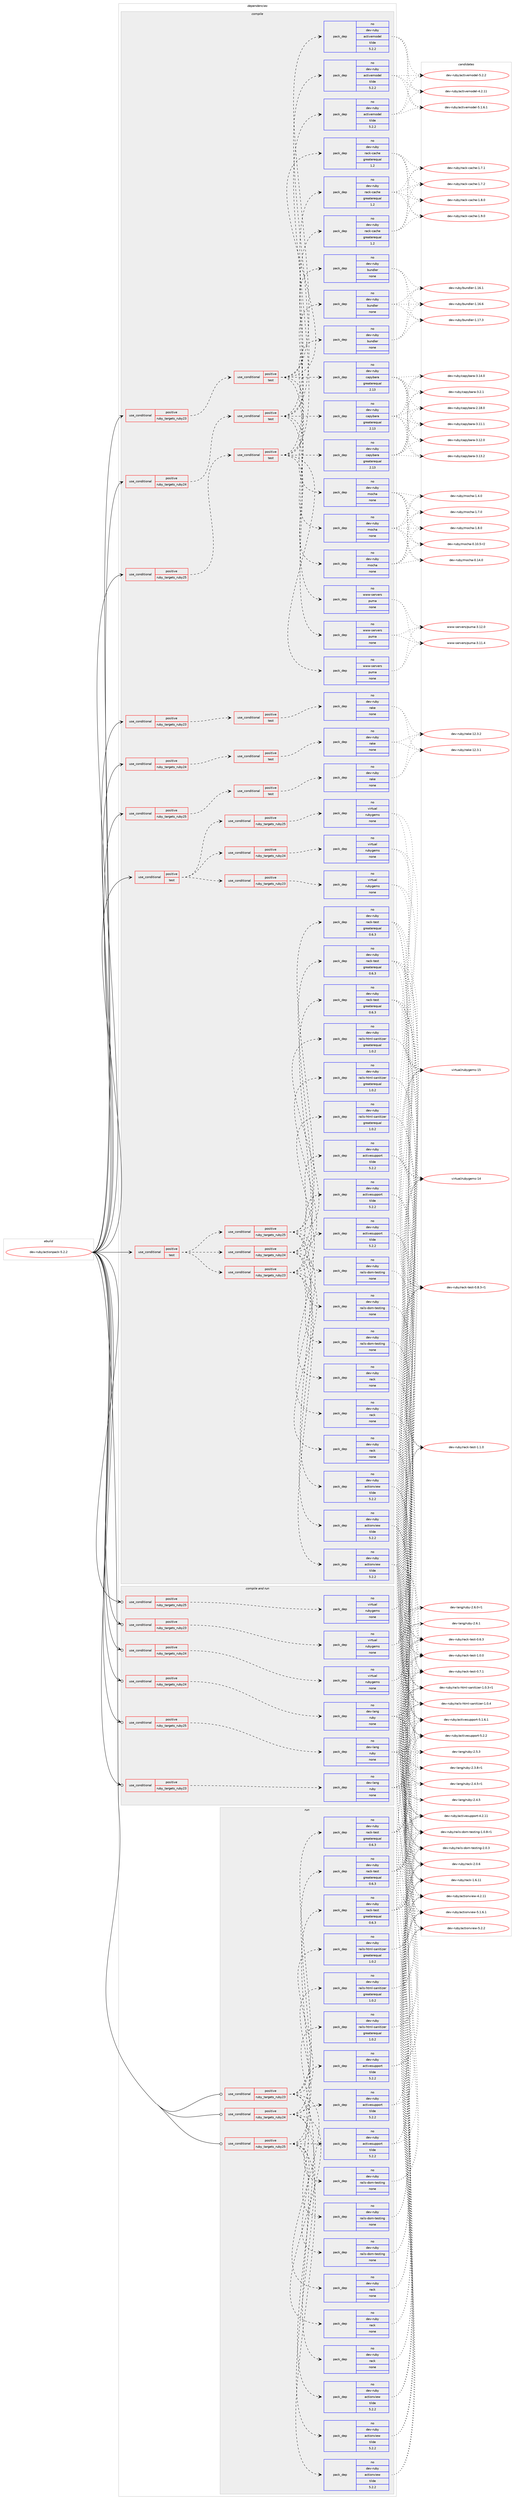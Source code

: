 digraph prolog {

# *************
# Graph options
# *************

newrank=true;
concentrate=true;
compound=true;
graph [rankdir=LR,fontname=Helvetica,fontsize=10,ranksep=1.5];#, ranksep=2.5, nodesep=0.2];
edge  [arrowhead=vee];
node  [fontname=Helvetica,fontsize=10];

# **********
# The ebuild
# **********

subgraph cluster_leftcol {
color=gray;
rank=same;
label=<<i>ebuild</i>>;
id [label="dev-ruby/actionpack-5.2.2", color=red, width=4, href="../dev-ruby/actionpack-5.2.2.svg"];
}

# ****************
# The dependencies
# ****************

subgraph cluster_midcol {
color=gray;
label=<<i>dependencies</i>>;
subgraph cluster_compile {
fillcolor="#eeeeee";
style=filled;
label=<<i>compile</i>>;
subgraph cond392166 {
dependency1478262 [label=<<TABLE BORDER="0" CELLBORDER="1" CELLSPACING="0" CELLPADDING="4"><TR><TD ROWSPAN="3" CELLPADDING="10">use_conditional</TD></TR><TR><TD>positive</TD></TR><TR><TD>ruby_targets_ruby23</TD></TR></TABLE>>, shape=none, color=red];
subgraph cond392167 {
dependency1478263 [label=<<TABLE BORDER="0" CELLBORDER="1" CELLSPACING="0" CELLPADDING="4"><TR><TD ROWSPAN="3" CELLPADDING="10">use_conditional</TD></TR><TR><TD>positive</TD></TR><TR><TD>test</TD></TR></TABLE>>, shape=none, color=red];
subgraph pack1062706 {
dependency1478264 [label=<<TABLE BORDER="0" CELLBORDER="1" CELLSPACING="0" CELLPADDING="4" WIDTH="220"><TR><TD ROWSPAN="6" CELLPADDING="30">pack_dep</TD></TR><TR><TD WIDTH="110">no</TD></TR><TR><TD>dev-ruby</TD></TR><TR><TD>mocha</TD></TR><TR><TD>none</TD></TR><TR><TD></TD></TR></TABLE>>, shape=none, color=blue];
}
dependency1478263:e -> dependency1478264:w [weight=20,style="dashed",arrowhead="vee"];
subgraph pack1062707 {
dependency1478265 [label=<<TABLE BORDER="0" CELLBORDER="1" CELLSPACING="0" CELLPADDING="4" WIDTH="220"><TR><TD ROWSPAN="6" CELLPADDING="30">pack_dep</TD></TR><TR><TD WIDTH="110">no</TD></TR><TR><TD>dev-ruby</TD></TR><TR><TD>bundler</TD></TR><TR><TD>none</TD></TR><TR><TD></TD></TR></TABLE>>, shape=none, color=blue];
}
dependency1478263:e -> dependency1478265:w [weight=20,style="dashed",arrowhead="vee"];
subgraph pack1062708 {
dependency1478266 [label=<<TABLE BORDER="0" CELLBORDER="1" CELLSPACING="0" CELLPADDING="4" WIDTH="220"><TR><TD ROWSPAN="6" CELLPADDING="30">pack_dep</TD></TR><TR><TD WIDTH="110">no</TD></TR><TR><TD>dev-ruby</TD></TR><TR><TD>capybara</TD></TR><TR><TD>greaterequal</TD></TR><TR><TD>2.13</TD></TR></TABLE>>, shape=none, color=blue];
}
dependency1478263:e -> dependency1478266:w [weight=20,style="dashed",arrowhead="vee"];
subgraph pack1062709 {
dependency1478267 [label=<<TABLE BORDER="0" CELLBORDER="1" CELLSPACING="0" CELLPADDING="4" WIDTH="220"><TR><TD ROWSPAN="6" CELLPADDING="30">pack_dep</TD></TR><TR><TD WIDTH="110">no</TD></TR><TR><TD>dev-ruby</TD></TR><TR><TD>activemodel</TD></TR><TR><TD>tilde</TD></TR><TR><TD>5.2.2</TD></TR></TABLE>>, shape=none, color=blue];
}
dependency1478263:e -> dependency1478267:w [weight=20,style="dashed",arrowhead="vee"];
subgraph pack1062710 {
dependency1478268 [label=<<TABLE BORDER="0" CELLBORDER="1" CELLSPACING="0" CELLPADDING="4" WIDTH="220"><TR><TD ROWSPAN="6" CELLPADDING="30">pack_dep</TD></TR><TR><TD WIDTH="110">no</TD></TR><TR><TD>dev-ruby</TD></TR><TR><TD>rack-cache</TD></TR><TR><TD>greaterequal</TD></TR><TR><TD>1.2</TD></TR></TABLE>>, shape=none, color=blue];
}
dependency1478263:e -> dependency1478268:w [weight=20,style="dashed",arrowhead="vee"];
subgraph pack1062711 {
dependency1478269 [label=<<TABLE BORDER="0" CELLBORDER="1" CELLSPACING="0" CELLPADDING="4" WIDTH="220"><TR><TD ROWSPAN="6" CELLPADDING="30">pack_dep</TD></TR><TR><TD WIDTH="110">no</TD></TR><TR><TD>www-servers</TD></TR><TR><TD>puma</TD></TR><TR><TD>none</TD></TR><TR><TD></TD></TR></TABLE>>, shape=none, color=blue];
}
dependency1478263:e -> dependency1478269:w [weight=20,style="dashed",arrowhead="vee"];
}
dependency1478262:e -> dependency1478263:w [weight=20,style="dashed",arrowhead="vee"];
}
id:e -> dependency1478262:w [weight=20,style="solid",arrowhead="vee"];
subgraph cond392168 {
dependency1478270 [label=<<TABLE BORDER="0" CELLBORDER="1" CELLSPACING="0" CELLPADDING="4"><TR><TD ROWSPAN="3" CELLPADDING="10">use_conditional</TD></TR><TR><TD>positive</TD></TR><TR><TD>ruby_targets_ruby23</TD></TR></TABLE>>, shape=none, color=red];
subgraph cond392169 {
dependency1478271 [label=<<TABLE BORDER="0" CELLBORDER="1" CELLSPACING="0" CELLPADDING="4"><TR><TD ROWSPAN="3" CELLPADDING="10">use_conditional</TD></TR><TR><TD>positive</TD></TR><TR><TD>test</TD></TR></TABLE>>, shape=none, color=red];
subgraph pack1062712 {
dependency1478272 [label=<<TABLE BORDER="0" CELLBORDER="1" CELLSPACING="0" CELLPADDING="4" WIDTH="220"><TR><TD ROWSPAN="6" CELLPADDING="30">pack_dep</TD></TR><TR><TD WIDTH="110">no</TD></TR><TR><TD>dev-ruby</TD></TR><TR><TD>rake</TD></TR><TR><TD>none</TD></TR><TR><TD></TD></TR></TABLE>>, shape=none, color=blue];
}
dependency1478271:e -> dependency1478272:w [weight=20,style="dashed",arrowhead="vee"];
}
dependency1478270:e -> dependency1478271:w [weight=20,style="dashed",arrowhead="vee"];
}
id:e -> dependency1478270:w [weight=20,style="solid",arrowhead="vee"];
subgraph cond392170 {
dependency1478273 [label=<<TABLE BORDER="0" CELLBORDER="1" CELLSPACING="0" CELLPADDING="4"><TR><TD ROWSPAN="3" CELLPADDING="10">use_conditional</TD></TR><TR><TD>positive</TD></TR><TR><TD>ruby_targets_ruby24</TD></TR></TABLE>>, shape=none, color=red];
subgraph cond392171 {
dependency1478274 [label=<<TABLE BORDER="0" CELLBORDER="1" CELLSPACING="0" CELLPADDING="4"><TR><TD ROWSPAN="3" CELLPADDING="10">use_conditional</TD></TR><TR><TD>positive</TD></TR><TR><TD>test</TD></TR></TABLE>>, shape=none, color=red];
subgraph pack1062713 {
dependency1478275 [label=<<TABLE BORDER="0" CELLBORDER="1" CELLSPACING="0" CELLPADDING="4" WIDTH="220"><TR><TD ROWSPAN="6" CELLPADDING="30">pack_dep</TD></TR><TR><TD WIDTH="110">no</TD></TR><TR><TD>dev-ruby</TD></TR><TR><TD>mocha</TD></TR><TR><TD>none</TD></TR><TR><TD></TD></TR></TABLE>>, shape=none, color=blue];
}
dependency1478274:e -> dependency1478275:w [weight=20,style="dashed",arrowhead="vee"];
subgraph pack1062714 {
dependency1478276 [label=<<TABLE BORDER="0" CELLBORDER="1" CELLSPACING="0" CELLPADDING="4" WIDTH="220"><TR><TD ROWSPAN="6" CELLPADDING="30">pack_dep</TD></TR><TR><TD WIDTH="110">no</TD></TR><TR><TD>dev-ruby</TD></TR><TR><TD>bundler</TD></TR><TR><TD>none</TD></TR><TR><TD></TD></TR></TABLE>>, shape=none, color=blue];
}
dependency1478274:e -> dependency1478276:w [weight=20,style="dashed",arrowhead="vee"];
subgraph pack1062715 {
dependency1478277 [label=<<TABLE BORDER="0" CELLBORDER="1" CELLSPACING="0" CELLPADDING="4" WIDTH="220"><TR><TD ROWSPAN="6" CELLPADDING="30">pack_dep</TD></TR><TR><TD WIDTH="110">no</TD></TR><TR><TD>dev-ruby</TD></TR><TR><TD>capybara</TD></TR><TR><TD>greaterequal</TD></TR><TR><TD>2.13</TD></TR></TABLE>>, shape=none, color=blue];
}
dependency1478274:e -> dependency1478277:w [weight=20,style="dashed",arrowhead="vee"];
subgraph pack1062716 {
dependency1478278 [label=<<TABLE BORDER="0" CELLBORDER="1" CELLSPACING="0" CELLPADDING="4" WIDTH="220"><TR><TD ROWSPAN="6" CELLPADDING="30">pack_dep</TD></TR><TR><TD WIDTH="110">no</TD></TR><TR><TD>dev-ruby</TD></TR><TR><TD>activemodel</TD></TR><TR><TD>tilde</TD></TR><TR><TD>5.2.2</TD></TR></TABLE>>, shape=none, color=blue];
}
dependency1478274:e -> dependency1478278:w [weight=20,style="dashed",arrowhead="vee"];
subgraph pack1062717 {
dependency1478279 [label=<<TABLE BORDER="0" CELLBORDER="1" CELLSPACING="0" CELLPADDING="4" WIDTH="220"><TR><TD ROWSPAN="6" CELLPADDING="30">pack_dep</TD></TR><TR><TD WIDTH="110">no</TD></TR><TR><TD>dev-ruby</TD></TR><TR><TD>rack-cache</TD></TR><TR><TD>greaterequal</TD></TR><TR><TD>1.2</TD></TR></TABLE>>, shape=none, color=blue];
}
dependency1478274:e -> dependency1478279:w [weight=20,style="dashed",arrowhead="vee"];
subgraph pack1062718 {
dependency1478280 [label=<<TABLE BORDER="0" CELLBORDER="1" CELLSPACING="0" CELLPADDING="4" WIDTH="220"><TR><TD ROWSPAN="6" CELLPADDING="30">pack_dep</TD></TR><TR><TD WIDTH="110">no</TD></TR><TR><TD>www-servers</TD></TR><TR><TD>puma</TD></TR><TR><TD>none</TD></TR><TR><TD></TD></TR></TABLE>>, shape=none, color=blue];
}
dependency1478274:e -> dependency1478280:w [weight=20,style="dashed",arrowhead="vee"];
}
dependency1478273:e -> dependency1478274:w [weight=20,style="dashed",arrowhead="vee"];
}
id:e -> dependency1478273:w [weight=20,style="solid",arrowhead="vee"];
subgraph cond392172 {
dependency1478281 [label=<<TABLE BORDER="0" CELLBORDER="1" CELLSPACING="0" CELLPADDING="4"><TR><TD ROWSPAN="3" CELLPADDING="10">use_conditional</TD></TR><TR><TD>positive</TD></TR><TR><TD>ruby_targets_ruby24</TD></TR></TABLE>>, shape=none, color=red];
subgraph cond392173 {
dependency1478282 [label=<<TABLE BORDER="0" CELLBORDER="1" CELLSPACING="0" CELLPADDING="4"><TR><TD ROWSPAN="3" CELLPADDING="10">use_conditional</TD></TR><TR><TD>positive</TD></TR><TR><TD>test</TD></TR></TABLE>>, shape=none, color=red];
subgraph pack1062719 {
dependency1478283 [label=<<TABLE BORDER="0" CELLBORDER="1" CELLSPACING="0" CELLPADDING="4" WIDTH="220"><TR><TD ROWSPAN="6" CELLPADDING="30">pack_dep</TD></TR><TR><TD WIDTH="110">no</TD></TR><TR><TD>dev-ruby</TD></TR><TR><TD>rake</TD></TR><TR><TD>none</TD></TR><TR><TD></TD></TR></TABLE>>, shape=none, color=blue];
}
dependency1478282:e -> dependency1478283:w [weight=20,style="dashed",arrowhead="vee"];
}
dependency1478281:e -> dependency1478282:w [weight=20,style="dashed",arrowhead="vee"];
}
id:e -> dependency1478281:w [weight=20,style="solid",arrowhead="vee"];
subgraph cond392174 {
dependency1478284 [label=<<TABLE BORDER="0" CELLBORDER="1" CELLSPACING="0" CELLPADDING="4"><TR><TD ROWSPAN="3" CELLPADDING="10">use_conditional</TD></TR><TR><TD>positive</TD></TR><TR><TD>ruby_targets_ruby25</TD></TR></TABLE>>, shape=none, color=red];
subgraph cond392175 {
dependency1478285 [label=<<TABLE BORDER="0" CELLBORDER="1" CELLSPACING="0" CELLPADDING="4"><TR><TD ROWSPAN="3" CELLPADDING="10">use_conditional</TD></TR><TR><TD>positive</TD></TR><TR><TD>test</TD></TR></TABLE>>, shape=none, color=red];
subgraph pack1062720 {
dependency1478286 [label=<<TABLE BORDER="0" CELLBORDER="1" CELLSPACING="0" CELLPADDING="4" WIDTH="220"><TR><TD ROWSPAN="6" CELLPADDING="30">pack_dep</TD></TR><TR><TD WIDTH="110">no</TD></TR><TR><TD>dev-ruby</TD></TR><TR><TD>mocha</TD></TR><TR><TD>none</TD></TR><TR><TD></TD></TR></TABLE>>, shape=none, color=blue];
}
dependency1478285:e -> dependency1478286:w [weight=20,style="dashed",arrowhead="vee"];
subgraph pack1062721 {
dependency1478287 [label=<<TABLE BORDER="0" CELLBORDER="1" CELLSPACING="0" CELLPADDING="4" WIDTH="220"><TR><TD ROWSPAN="6" CELLPADDING="30">pack_dep</TD></TR><TR><TD WIDTH="110">no</TD></TR><TR><TD>dev-ruby</TD></TR><TR><TD>bundler</TD></TR><TR><TD>none</TD></TR><TR><TD></TD></TR></TABLE>>, shape=none, color=blue];
}
dependency1478285:e -> dependency1478287:w [weight=20,style="dashed",arrowhead="vee"];
subgraph pack1062722 {
dependency1478288 [label=<<TABLE BORDER="0" CELLBORDER="1" CELLSPACING="0" CELLPADDING="4" WIDTH="220"><TR><TD ROWSPAN="6" CELLPADDING="30">pack_dep</TD></TR><TR><TD WIDTH="110">no</TD></TR><TR><TD>dev-ruby</TD></TR><TR><TD>capybara</TD></TR><TR><TD>greaterequal</TD></TR><TR><TD>2.13</TD></TR></TABLE>>, shape=none, color=blue];
}
dependency1478285:e -> dependency1478288:w [weight=20,style="dashed",arrowhead="vee"];
subgraph pack1062723 {
dependency1478289 [label=<<TABLE BORDER="0" CELLBORDER="1" CELLSPACING="0" CELLPADDING="4" WIDTH="220"><TR><TD ROWSPAN="6" CELLPADDING="30">pack_dep</TD></TR><TR><TD WIDTH="110">no</TD></TR><TR><TD>dev-ruby</TD></TR><TR><TD>activemodel</TD></TR><TR><TD>tilde</TD></TR><TR><TD>5.2.2</TD></TR></TABLE>>, shape=none, color=blue];
}
dependency1478285:e -> dependency1478289:w [weight=20,style="dashed",arrowhead="vee"];
subgraph pack1062724 {
dependency1478290 [label=<<TABLE BORDER="0" CELLBORDER="1" CELLSPACING="0" CELLPADDING="4" WIDTH="220"><TR><TD ROWSPAN="6" CELLPADDING="30">pack_dep</TD></TR><TR><TD WIDTH="110">no</TD></TR><TR><TD>dev-ruby</TD></TR><TR><TD>rack-cache</TD></TR><TR><TD>greaterequal</TD></TR><TR><TD>1.2</TD></TR></TABLE>>, shape=none, color=blue];
}
dependency1478285:e -> dependency1478290:w [weight=20,style="dashed",arrowhead="vee"];
subgraph pack1062725 {
dependency1478291 [label=<<TABLE BORDER="0" CELLBORDER="1" CELLSPACING="0" CELLPADDING="4" WIDTH="220"><TR><TD ROWSPAN="6" CELLPADDING="30">pack_dep</TD></TR><TR><TD WIDTH="110">no</TD></TR><TR><TD>www-servers</TD></TR><TR><TD>puma</TD></TR><TR><TD>none</TD></TR><TR><TD></TD></TR></TABLE>>, shape=none, color=blue];
}
dependency1478285:e -> dependency1478291:w [weight=20,style="dashed",arrowhead="vee"];
}
dependency1478284:e -> dependency1478285:w [weight=20,style="dashed",arrowhead="vee"];
}
id:e -> dependency1478284:w [weight=20,style="solid",arrowhead="vee"];
subgraph cond392176 {
dependency1478292 [label=<<TABLE BORDER="0" CELLBORDER="1" CELLSPACING="0" CELLPADDING="4"><TR><TD ROWSPAN="3" CELLPADDING="10">use_conditional</TD></TR><TR><TD>positive</TD></TR><TR><TD>ruby_targets_ruby25</TD></TR></TABLE>>, shape=none, color=red];
subgraph cond392177 {
dependency1478293 [label=<<TABLE BORDER="0" CELLBORDER="1" CELLSPACING="0" CELLPADDING="4"><TR><TD ROWSPAN="3" CELLPADDING="10">use_conditional</TD></TR><TR><TD>positive</TD></TR><TR><TD>test</TD></TR></TABLE>>, shape=none, color=red];
subgraph pack1062726 {
dependency1478294 [label=<<TABLE BORDER="0" CELLBORDER="1" CELLSPACING="0" CELLPADDING="4" WIDTH="220"><TR><TD ROWSPAN="6" CELLPADDING="30">pack_dep</TD></TR><TR><TD WIDTH="110">no</TD></TR><TR><TD>dev-ruby</TD></TR><TR><TD>rake</TD></TR><TR><TD>none</TD></TR><TR><TD></TD></TR></TABLE>>, shape=none, color=blue];
}
dependency1478293:e -> dependency1478294:w [weight=20,style="dashed",arrowhead="vee"];
}
dependency1478292:e -> dependency1478293:w [weight=20,style="dashed",arrowhead="vee"];
}
id:e -> dependency1478292:w [weight=20,style="solid",arrowhead="vee"];
subgraph cond392178 {
dependency1478295 [label=<<TABLE BORDER="0" CELLBORDER="1" CELLSPACING="0" CELLPADDING="4"><TR><TD ROWSPAN="3" CELLPADDING="10">use_conditional</TD></TR><TR><TD>positive</TD></TR><TR><TD>test</TD></TR></TABLE>>, shape=none, color=red];
subgraph cond392179 {
dependency1478296 [label=<<TABLE BORDER="0" CELLBORDER="1" CELLSPACING="0" CELLPADDING="4"><TR><TD ROWSPAN="3" CELLPADDING="10">use_conditional</TD></TR><TR><TD>positive</TD></TR><TR><TD>ruby_targets_ruby23</TD></TR></TABLE>>, shape=none, color=red];
subgraph pack1062727 {
dependency1478297 [label=<<TABLE BORDER="0" CELLBORDER="1" CELLSPACING="0" CELLPADDING="4" WIDTH="220"><TR><TD ROWSPAN="6" CELLPADDING="30">pack_dep</TD></TR><TR><TD WIDTH="110">no</TD></TR><TR><TD>dev-ruby</TD></TR><TR><TD>activesupport</TD></TR><TR><TD>tilde</TD></TR><TR><TD>5.2.2</TD></TR></TABLE>>, shape=none, color=blue];
}
dependency1478296:e -> dependency1478297:w [weight=20,style="dashed",arrowhead="vee"];
subgraph pack1062728 {
dependency1478298 [label=<<TABLE BORDER="0" CELLBORDER="1" CELLSPACING="0" CELLPADDING="4" WIDTH="220"><TR><TD ROWSPAN="6" CELLPADDING="30">pack_dep</TD></TR><TR><TD WIDTH="110">no</TD></TR><TR><TD>dev-ruby</TD></TR><TR><TD>actionview</TD></TR><TR><TD>tilde</TD></TR><TR><TD>5.2.2</TD></TR></TABLE>>, shape=none, color=blue];
}
dependency1478296:e -> dependency1478298:w [weight=20,style="dashed",arrowhead="vee"];
subgraph pack1062729 {
dependency1478299 [label=<<TABLE BORDER="0" CELLBORDER="1" CELLSPACING="0" CELLPADDING="4" WIDTH="220"><TR><TD ROWSPAN="6" CELLPADDING="30">pack_dep</TD></TR><TR><TD WIDTH="110">no</TD></TR><TR><TD>dev-ruby</TD></TR><TR><TD>rack</TD></TR><TR><TD>none</TD></TR><TR><TD></TD></TR></TABLE>>, shape=none, color=blue];
}
dependency1478296:e -> dependency1478299:w [weight=20,style="dashed",arrowhead="vee"];
subgraph pack1062730 {
dependency1478300 [label=<<TABLE BORDER="0" CELLBORDER="1" CELLSPACING="0" CELLPADDING="4" WIDTH="220"><TR><TD ROWSPAN="6" CELLPADDING="30">pack_dep</TD></TR><TR><TD WIDTH="110">no</TD></TR><TR><TD>dev-ruby</TD></TR><TR><TD>rack-test</TD></TR><TR><TD>greaterequal</TD></TR><TR><TD>0.6.3</TD></TR></TABLE>>, shape=none, color=blue];
}
dependency1478296:e -> dependency1478300:w [weight=20,style="dashed",arrowhead="vee"];
subgraph pack1062731 {
dependency1478301 [label=<<TABLE BORDER="0" CELLBORDER="1" CELLSPACING="0" CELLPADDING="4" WIDTH="220"><TR><TD ROWSPAN="6" CELLPADDING="30">pack_dep</TD></TR><TR><TD WIDTH="110">no</TD></TR><TR><TD>dev-ruby</TD></TR><TR><TD>rails-html-sanitizer</TD></TR><TR><TD>greaterequal</TD></TR><TR><TD>1.0.2</TD></TR></TABLE>>, shape=none, color=blue];
}
dependency1478296:e -> dependency1478301:w [weight=20,style="dashed",arrowhead="vee"];
subgraph pack1062732 {
dependency1478302 [label=<<TABLE BORDER="0" CELLBORDER="1" CELLSPACING="0" CELLPADDING="4" WIDTH="220"><TR><TD ROWSPAN="6" CELLPADDING="30">pack_dep</TD></TR><TR><TD WIDTH="110">no</TD></TR><TR><TD>dev-ruby</TD></TR><TR><TD>rails-dom-testing</TD></TR><TR><TD>none</TD></TR><TR><TD></TD></TR></TABLE>>, shape=none, color=blue];
}
dependency1478296:e -> dependency1478302:w [weight=20,style="dashed",arrowhead="vee"];
}
dependency1478295:e -> dependency1478296:w [weight=20,style="dashed",arrowhead="vee"];
subgraph cond392180 {
dependency1478303 [label=<<TABLE BORDER="0" CELLBORDER="1" CELLSPACING="0" CELLPADDING="4"><TR><TD ROWSPAN="3" CELLPADDING="10">use_conditional</TD></TR><TR><TD>positive</TD></TR><TR><TD>ruby_targets_ruby24</TD></TR></TABLE>>, shape=none, color=red];
subgraph pack1062733 {
dependency1478304 [label=<<TABLE BORDER="0" CELLBORDER="1" CELLSPACING="0" CELLPADDING="4" WIDTH="220"><TR><TD ROWSPAN="6" CELLPADDING="30">pack_dep</TD></TR><TR><TD WIDTH="110">no</TD></TR><TR><TD>dev-ruby</TD></TR><TR><TD>activesupport</TD></TR><TR><TD>tilde</TD></TR><TR><TD>5.2.2</TD></TR></TABLE>>, shape=none, color=blue];
}
dependency1478303:e -> dependency1478304:w [weight=20,style="dashed",arrowhead="vee"];
subgraph pack1062734 {
dependency1478305 [label=<<TABLE BORDER="0" CELLBORDER="1" CELLSPACING="0" CELLPADDING="4" WIDTH="220"><TR><TD ROWSPAN="6" CELLPADDING="30">pack_dep</TD></TR><TR><TD WIDTH="110">no</TD></TR><TR><TD>dev-ruby</TD></TR><TR><TD>actionview</TD></TR><TR><TD>tilde</TD></TR><TR><TD>5.2.2</TD></TR></TABLE>>, shape=none, color=blue];
}
dependency1478303:e -> dependency1478305:w [weight=20,style="dashed",arrowhead="vee"];
subgraph pack1062735 {
dependency1478306 [label=<<TABLE BORDER="0" CELLBORDER="1" CELLSPACING="0" CELLPADDING="4" WIDTH="220"><TR><TD ROWSPAN="6" CELLPADDING="30">pack_dep</TD></TR><TR><TD WIDTH="110">no</TD></TR><TR><TD>dev-ruby</TD></TR><TR><TD>rack</TD></TR><TR><TD>none</TD></TR><TR><TD></TD></TR></TABLE>>, shape=none, color=blue];
}
dependency1478303:e -> dependency1478306:w [weight=20,style="dashed",arrowhead="vee"];
subgraph pack1062736 {
dependency1478307 [label=<<TABLE BORDER="0" CELLBORDER="1" CELLSPACING="0" CELLPADDING="4" WIDTH="220"><TR><TD ROWSPAN="6" CELLPADDING="30">pack_dep</TD></TR><TR><TD WIDTH="110">no</TD></TR><TR><TD>dev-ruby</TD></TR><TR><TD>rack-test</TD></TR><TR><TD>greaterequal</TD></TR><TR><TD>0.6.3</TD></TR></TABLE>>, shape=none, color=blue];
}
dependency1478303:e -> dependency1478307:w [weight=20,style="dashed",arrowhead="vee"];
subgraph pack1062737 {
dependency1478308 [label=<<TABLE BORDER="0" CELLBORDER="1" CELLSPACING="0" CELLPADDING="4" WIDTH="220"><TR><TD ROWSPAN="6" CELLPADDING="30">pack_dep</TD></TR><TR><TD WIDTH="110">no</TD></TR><TR><TD>dev-ruby</TD></TR><TR><TD>rails-html-sanitizer</TD></TR><TR><TD>greaterequal</TD></TR><TR><TD>1.0.2</TD></TR></TABLE>>, shape=none, color=blue];
}
dependency1478303:e -> dependency1478308:w [weight=20,style="dashed",arrowhead="vee"];
subgraph pack1062738 {
dependency1478309 [label=<<TABLE BORDER="0" CELLBORDER="1" CELLSPACING="0" CELLPADDING="4" WIDTH="220"><TR><TD ROWSPAN="6" CELLPADDING="30">pack_dep</TD></TR><TR><TD WIDTH="110">no</TD></TR><TR><TD>dev-ruby</TD></TR><TR><TD>rails-dom-testing</TD></TR><TR><TD>none</TD></TR><TR><TD></TD></TR></TABLE>>, shape=none, color=blue];
}
dependency1478303:e -> dependency1478309:w [weight=20,style="dashed",arrowhead="vee"];
}
dependency1478295:e -> dependency1478303:w [weight=20,style="dashed",arrowhead="vee"];
subgraph cond392181 {
dependency1478310 [label=<<TABLE BORDER="0" CELLBORDER="1" CELLSPACING="0" CELLPADDING="4"><TR><TD ROWSPAN="3" CELLPADDING="10">use_conditional</TD></TR><TR><TD>positive</TD></TR><TR><TD>ruby_targets_ruby25</TD></TR></TABLE>>, shape=none, color=red];
subgraph pack1062739 {
dependency1478311 [label=<<TABLE BORDER="0" CELLBORDER="1" CELLSPACING="0" CELLPADDING="4" WIDTH="220"><TR><TD ROWSPAN="6" CELLPADDING="30">pack_dep</TD></TR><TR><TD WIDTH="110">no</TD></TR><TR><TD>dev-ruby</TD></TR><TR><TD>activesupport</TD></TR><TR><TD>tilde</TD></TR><TR><TD>5.2.2</TD></TR></TABLE>>, shape=none, color=blue];
}
dependency1478310:e -> dependency1478311:w [weight=20,style="dashed",arrowhead="vee"];
subgraph pack1062740 {
dependency1478312 [label=<<TABLE BORDER="0" CELLBORDER="1" CELLSPACING="0" CELLPADDING="4" WIDTH="220"><TR><TD ROWSPAN="6" CELLPADDING="30">pack_dep</TD></TR><TR><TD WIDTH="110">no</TD></TR><TR><TD>dev-ruby</TD></TR><TR><TD>actionview</TD></TR><TR><TD>tilde</TD></TR><TR><TD>5.2.2</TD></TR></TABLE>>, shape=none, color=blue];
}
dependency1478310:e -> dependency1478312:w [weight=20,style="dashed",arrowhead="vee"];
subgraph pack1062741 {
dependency1478313 [label=<<TABLE BORDER="0" CELLBORDER="1" CELLSPACING="0" CELLPADDING="4" WIDTH="220"><TR><TD ROWSPAN="6" CELLPADDING="30">pack_dep</TD></TR><TR><TD WIDTH="110">no</TD></TR><TR><TD>dev-ruby</TD></TR><TR><TD>rack</TD></TR><TR><TD>none</TD></TR><TR><TD></TD></TR></TABLE>>, shape=none, color=blue];
}
dependency1478310:e -> dependency1478313:w [weight=20,style="dashed",arrowhead="vee"];
subgraph pack1062742 {
dependency1478314 [label=<<TABLE BORDER="0" CELLBORDER="1" CELLSPACING="0" CELLPADDING="4" WIDTH="220"><TR><TD ROWSPAN="6" CELLPADDING="30">pack_dep</TD></TR><TR><TD WIDTH="110">no</TD></TR><TR><TD>dev-ruby</TD></TR><TR><TD>rack-test</TD></TR><TR><TD>greaterequal</TD></TR><TR><TD>0.6.3</TD></TR></TABLE>>, shape=none, color=blue];
}
dependency1478310:e -> dependency1478314:w [weight=20,style="dashed",arrowhead="vee"];
subgraph pack1062743 {
dependency1478315 [label=<<TABLE BORDER="0" CELLBORDER="1" CELLSPACING="0" CELLPADDING="4" WIDTH="220"><TR><TD ROWSPAN="6" CELLPADDING="30">pack_dep</TD></TR><TR><TD WIDTH="110">no</TD></TR><TR><TD>dev-ruby</TD></TR><TR><TD>rails-html-sanitizer</TD></TR><TR><TD>greaterequal</TD></TR><TR><TD>1.0.2</TD></TR></TABLE>>, shape=none, color=blue];
}
dependency1478310:e -> dependency1478315:w [weight=20,style="dashed",arrowhead="vee"];
subgraph pack1062744 {
dependency1478316 [label=<<TABLE BORDER="0" CELLBORDER="1" CELLSPACING="0" CELLPADDING="4" WIDTH="220"><TR><TD ROWSPAN="6" CELLPADDING="30">pack_dep</TD></TR><TR><TD WIDTH="110">no</TD></TR><TR><TD>dev-ruby</TD></TR><TR><TD>rails-dom-testing</TD></TR><TR><TD>none</TD></TR><TR><TD></TD></TR></TABLE>>, shape=none, color=blue];
}
dependency1478310:e -> dependency1478316:w [weight=20,style="dashed",arrowhead="vee"];
}
dependency1478295:e -> dependency1478310:w [weight=20,style="dashed",arrowhead="vee"];
}
id:e -> dependency1478295:w [weight=20,style="solid",arrowhead="vee"];
subgraph cond392182 {
dependency1478317 [label=<<TABLE BORDER="0" CELLBORDER="1" CELLSPACING="0" CELLPADDING="4"><TR><TD ROWSPAN="3" CELLPADDING="10">use_conditional</TD></TR><TR><TD>positive</TD></TR><TR><TD>test</TD></TR></TABLE>>, shape=none, color=red];
subgraph cond392183 {
dependency1478318 [label=<<TABLE BORDER="0" CELLBORDER="1" CELLSPACING="0" CELLPADDING="4"><TR><TD ROWSPAN="3" CELLPADDING="10">use_conditional</TD></TR><TR><TD>positive</TD></TR><TR><TD>ruby_targets_ruby23</TD></TR></TABLE>>, shape=none, color=red];
subgraph pack1062745 {
dependency1478319 [label=<<TABLE BORDER="0" CELLBORDER="1" CELLSPACING="0" CELLPADDING="4" WIDTH="220"><TR><TD ROWSPAN="6" CELLPADDING="30">pack_dep</TD></TR><TR><TD WIDTH="110">no</TD></TR><TR><TD>virtual</TD></TR><TR><TD>rubygems</TD></TR><TR><TD>none</TD></TR><TR><TD></TD></TR></TABLE>>, shape=none, color=blue];
}
dependency1478318:e -> dependency1478319:w [weight=20,style="dashed",arrowhead="vee"];
}
dependency1478317:e -> dependency1478318:w [weight=20,style="dashed",arrowhead="vee"];
subgraph cond392184 {
dependency1478320 [label=<<TABLE BORDER="0" CELLBORDER="1" CELLSPACING="0" CELLPADDING="4"><TR><TD ROWSPAN="3" CELLPADDING="10">use_conditional</TD></TR><TR><TD>positive</TD></TR><TR><TD>ruby_targets_ruby24</TD></TR></TABLE>>, shape=none, color=red];
subgraph pack1062746 {
dependency1478321 [label=<<TABLE BORDER="0" CELLBORDER="1" CELLSPACING="0" CELLPADDING="4" WIDTH="220"><TR><TD ROWSPAN="6" CELLPADDING="30">pack_dep</TD></TR><TR><TD WIDTH="110">no</TD></TR><TR><TD>virtual</TD></TR><TR><TD>rubygems</TD></TR><TR><TD>none</TD></TR><TR><TD></TD></TR></TABLE>>, shape=none, color=blue];
}
dependency1478320:e -> dependency1478321:w [weight=20,style="dashed",arrowhead="vee"];
}
dependency1478317:e -> dependency1478320:w [weight=20,style="dashed",arrowhead="vee"];
subgraph cond392185 {
dependency1478322 [label=<<TABLE BORDER="0" CELLBORDER="1" CELLSPACING="0" CELLPADDING="4"><TR><TD ROWSPAN="3" CELLPADDING="10">use_conditional</TD></TR><TR><TD>positive</TD></TR><TR><TD>ruby_targets_ruby25</TD></TR></TABLE>>, shape=none, color=red];
subgraph pack1062747 {
dependency1478323 [label=<<TABLE BORDER="0" CELLBORDER="1" CELLSPACING="0" CELLPADDING="4" WIDTH="220"><TR><TD ROWSPAN="6" CELLPADDING="30">pack_dep</TD></TR><TR><TD WIDTH="110">no</TD></TR><TR><TD>virtual</TD></TR><TR><TD>rubygems</TD></TR><TR><TD>none</TD></TR><TR><TD></TD></TR></TABLE>>, shape=none, color=blue];
}
dependency1478322:e -> dependency1478323:w [weight=20,style="dashed",arrowhead="vee"];
}
dependency1478317:e -> dependency1478322:w [weight=20,style="dashed",arrowhead="vee"];
}
id:e -> dependency1478317:w [weight=20,style="solid",arrowhead="vee"];
}
subgraph cluster_compileandrun {
fillcolor="#eeeeee";
style=filled;
label=<<i>compile and run</i>>;
subgraph cond392186 {
dependency1478324 [label=<<TABLE BORDER="0" CELLBORDER="1" CELLSPACING="0" CELLPADDING="4"><TR><TD ROWSPAN="3" CELLPADDING="10">use_conditional</TD></TR><TR><TD>positive</TD></TR><TR><TD>ruby_targets_ruby23</TD></TR></TABLE>>, shape=none, color=red];
subgraph pack1062748 {
dependency1478325 [label=<<TABLE BORDER="0" CELLBORDER="1" CELLSPACING="0" CELLPADDING="4" WIDTH="220"><TR><TD ROWSPAN="6" CELLPADDING="30">pack_dep</TD></TR><TR><TD WIDTH="110">no</TD></TR><TR><TD>dev-lang</TD></TR><TR><TD>ruby</TD></TR><TR><TD>none</TD></TR><TR><TD></TD></TR></TABLE>>, shape=none, color=blue];
}
dependency1478324:e -> dependency1478325:w [weight=20,style="dashed",arrowhead="vee"];
}
id:e -> dependency1478324:w [weight=20,style="solid",arrowhead="odotvee"];
subgraph cond392187 {
dependency1478326 [label=<<TABLE BORDER="0" CELLBORDER="1" CELLSPACING="0" CELLPADDING="4"><TR><TD ROWSPAN="3" CELLPADDING="10">use_conditional</TD></TR><TR><TD>positive</TD></TR><TR><TD>ruby_targets_ruby23</TD></TR></TABLE>>, shape=none, color=red];
subgraph pack1062749 {
dependency1478327 [label=<<TABLE BORDER="0" CELLBORDER="1" CELLSPACING="0" CELLPADDING="4" WIDTH="220"><TR><TD ROWSPAN="6" CELLPADDING="30">pack_dep</TD></TR><TR><TD WIDTH="110">no</TD></TR><TR><TD>virtual</TD></TR><TR><TD>rubygems</TD></TR><TR><TD>none</TD></TR><TR><TD></TD></TR></TABLE>>, shape=none, color=blue];
}
dependency1478326:e -> dependency1478327:w [weight=20,style="dashed",arrowhead="vee"];
}
id:e -> dependency1478326:w [weight=20,style="solid",arrowhead="odotvee"];
subgraph cond392188 {
dependency1478328 [label=<<TABLE BORDER="0" CELLBORDER="1" CELLSPACING="0" CELLPADDING="4"><TR><TD ROWSPAN="3" CELLPADDING="10">use_conditional</TD></TR><TR><TD>positive</TD></TR><TR><TD>ruby_targets_ruby24</TD></TR></TABLE>>, shape=none, color=red];
subgraph pack1062750 {
dependency1478329 [label=<<TABLE BORDER="0" CELLBORDER="1" CELLSPACING="0" CELLPADDING="4" WIDTH="220"><TR><TD ROWSPAN="6" CELLPADDING="30">pack_dep</TD></TR><TR><TD WIDTH="110">no</TD></TR><TR><TD>dev-lang</TD></TR><TR><TD>ruby</TD></TR><TR><TD>none</TD></TR><TR><TD></TD></TR></TABLE>>, shape=none, color=blue];
}
dependency1478328:e -> dependency1478329:w [weight=20,style="dashed",arrowhead="vee"];
}
id:e -> dependency1478328:w [weight=20,style="solid",arrowhead="odotvee"];
subgraph cond392189 {
dependency1478330 [label=<<TABLE BORDER="0" CELLBORDER="1" CELLSPACING="0" CELLPADDING="4"><TR><TD ROWSPAN="3" CELLPADDING="10">use_conditional</TD></TR><TR><TD>positive</TD></TR><TR><TD>ruby_targets_ruby24</TD></TR></TABLE>>, shape=none, color=red];
subgraph pack1062751 {
dependency1478331 [label=<<TABLE BORDER="0" CELLBORDER="1" CELLSPACING="0" CELLPADDING="4" WIDTH="220"><TR><TD ROWSPAN="6" CELLPADDING="30">pack_dep</TD></TR><TR><TD WIDTH="110">no</TD></TR><TR><TD>virtual</TD></TR><TR><TD>rubygems</TD></TR><TR><TD>none</TD></TR><TR><TD></TD></TR></TABLE>>, shape=none, color=blue];
}
dependency1478330:e -> dependency1478331:w [weight=20,style="dashed",arrowhead="vee"];
}
id:e -> dependency1478330:w [weight=20,style="solid",arrowhead="odotvee"];
subgraph cond392190 {
dependency1478332 [label=<<TABLE BORDER="0" CELLBORDER="1" CELLSPACING="0" CELLPADDING="4"><TR><TD ROWSPAN="3" CELLPADDING="10">use_conditional</TD></TR><TR><TD>positive</TD></TR><TR><TD>ruby_targets_ruby25</TD></TR></TABLE>>, shape=none, color=red];
subgraph pack1062752 {
dependency1478333 [label=<<TABLE BORDER="0" CELLBORDER="1" CELLSPACING="0" CELLPADDING="4" WIDTH="220"><TR><TD ROWSPAN="6" CELLPADDING="30">pack_dep</TD></TR><TR><TD WIDTH="110">no</TD></TR><TR><TD>dev-lang</TD></TR><TR><TD>ruby</TD></TR><TR><TD>none</TD></TR><TR><TD></TD></TR></TABLE>>, shape=none, color=blue];
}
dependency1478332:e -> dependency1478333:w [weight=20,style="dashed",arrowhead="vee"];
}
id:e -> dependency1478332:w [weight=20,style="solid",arrowhead="odotvee"];
subgraph cond392191 {
dependency1478334 [label=<<TABLE BORDER="0" CELLBORDER="1" CELLSPACING="0" CELLPADDING="4"><TR><TD ROWSPAN="3" CELLPADDING="10">use_conditional</TD></TR><TR><TD>positive</TD></TR><TR><TD>ruby_targets_ruby25</TD></TR></TABLE>>, shape=none, color=red];
subgraph pack1062753 {
dependency1478335 [label=<<TABLE BORDER="0" CELLBORDER="1" CELLSPACING="0" CELLPADDING="4" WIDTH="220"><TR><TD ROWSPAN="6" CELLPADDING="30">pack_dep</TD></TR><TR><TD WIDTH="110">no</TD></TR><TR><TD>virtual</TD></TR><TR><TD>rubygems</TD></TR><TR><TD>none</TD></TR><TR><TD></TD></TR></TABLE>>, shape=none, color=blue];
}
dependency1478334:e -> dependency1478335:w [weight=20,style="dashed",arrowhead="vee"];
}
id:e -> dependency1478334:w [weight=20,style="solid",arrowhead="odotvee"];
}
subgraph cluster_run {
fillcolor="#eeeeee";
style=filled;
label=<<i>run</i>>;
subgraph cond392192 {
dependency1478336 [label=<<TABLE BORDER="0" CELLBORDER="1" CELLSPACING="0" CELLPADDING="4"><TR><TD ROWSPAN="3" CELLPADDING="10">use_conditional</TD></TR><TR><TD>positive</TD></TR><TR><TD>ruby_targets_ruby23</TD></TR></TABLE>>, shape=none, color=red];
subgraph pack1062754 {
dependency1478337 [label=<<TABLE BORDER="0" CELLBORDER="1" CELLSPACING="0" CELLPADDING="4" WIDTH="220"><TR><TD ROWSPAN="6" CELLPADDING="30">pack_dep</TD></TR><TR><TD WIDTH="110">no</TD></TR><TR><TD>dev-ruby</TD></TR><TR><TD>activesupport</TD></TR><TR><TD>tilde</TD></TR><TR><TD>5.2.2</TD></TR></TABLE>>, shape=none, color=blue];
}
dependency1478336:e -> dependency1478337:w [weight=20,style="dashed",arrowhead="vee"];
subgraph pack1062755 {
dependency1478338 [label=<<TABLE BORDER="0" CELLBORDER="1" CELLSPACING="0" CELLPADDING="4" WIDTH="220"><TR><TD ROWSPAN="6" CELLPADDING="30">pack_dep</TD></TR><TR><TD WIDTH="110">no</TD></TR><TR><TD>dev-ruby</TD></TR><TR><TD>actionview</TD></TR><TR><TD>tilde</TD></TR><TR><TD>5.2.2</TD></TR></TABLE>>, shape=none, color=blue];
}
dependency1478336:e -> dependency1478338:w [weight=20,style="dashed",arrowhead="vee"];
subgraph pack1062756 {
dependency1478339 [label=<<TABLE BORDER="0" CELLBORDER="1" CELLSPACING="0" CELLPADDING="4" WIDTH="220"><TR><TD ROWSPAN="6" CELLPADDING="30">pack_dep</TD></TR><TR><TD WIDTH="110">no</TD></TR><TR><TD>dev-ruby</TD></TR><TR><TD>rack</TD></TR><TR><TD>none</TD></TR><TR><TD></TD></TR></TABLE>>, shape=none, color=blue];
}
dependency1478336:e -> dependency1478339:w [weight=20,style="dashed",arrowhead="vee"];
subgraph pack1062757 {
dependency1478340 [label=<<TABLE BORDER="0" CELLBORDER="1" CELLSPACING="0" CELLPADDING="4" WIDTH="220"><TR><TD ROWSPAN="6" CELLPADDING="30">pack_dep</TD></TR><TR><TD WIDTH="110">no</TD></TR><TR><TD>dev-ruby</TD></TR><TR><TD>rack-test</TD></TR><TR><TD>greaterequal</TD></TR><TR><TD>0.6.3</TD></TR></TABLE>>, shape=none, color=blue];
}
dependency1478336:e -> dependency1478340:w [weight=20,style="dashed",arrowhead="vee"];
subgraph pack1062758 {
dependency1478341 [label=<<TABLE BORDER="0" CELLBORDER="1" CELLSPACING="0" CELLPADDING="4" WIDTH="220"><TR><TD ROWSPAN="6" CELLPADDING="30">pack_dep</TD></TR><TR><TD WIDTH="110">no</TD></TR><TR><TD>dev-ruby</TD></TR><TR><TD>rails-html-sanitizer</TD></TR><TR><TD>greaterequal</TD></TR><TR><TD>1.0.2</TD></TR></TABLE>>, shape=none, color=blue];
}
dependency1478336:e -> dependency1478341:w [weight=20,style="dashed",arrowhead="vee"];
subgraph pack1062759 {
dependency1478342 [label=<<TABLE BORDER="0" CELLBORDER="1" CELLSPACING="0" CELLPADDING="4" WIDTH="220"><TR><TD ROWSPAN="6" CELLPADDING="30">pack_dep</TD></TR><TR><TD WIDTH="110">no</TD></TR><TR><TD>dev-ruby</TD></TR><TR><TD>rails-dom-testing</TD></TR><TR><TD>none</TD></TR><TR><TD></TD></TR></TABLE>>, shape=none, color=blue];
}
dependency1478336:e -> dependency1478342:w [weight=20,style="dashed",arrowhead="vee"];
}
id:e -> dependency1478336:w [weight=20,style="solid",arrowhead="odot"];
subgraph cond392193 {
dependency1478343 [label=<<TABLE BORDER="0" CELLBORDER="1" CELLSPACING="0" CELLPADDING="4"><TR><TD ROWSPAN="3" CELLPADDING="10">use_conditional</TD></TR><TR><TD>positive</TD></TR><TR><TD>ruby_targets_ruby24</TD></TR></TABLE>>, shape=none, color=red];
subgraph pack1062760 {
dependency1478344 [label=<<TABLE BORDER="0" CELLBORDER="1" CELLSPACING="0" CELLPADDING="4" WIDTH="220"><TR><TD ROWSPAN="6" CELLPADDING="30">pack_dep</TD></TR><TR><TD WIDTH="110">no</TD></TR><TR><TD>dev-ruby</TD></TR><TR><TD>activesupport</TD></TR><TR><TD>tilde</TD></TR><TR><TD>5.2.2</TD></TR></TABLE>>, shape=none, color=blue];
}
dependency1478343:e -> dependency1478344:w [weight=20,style="dashed",arrowhead="vee"];
subgraph pack1062761 {
dependency1478345 [label=<<TABLE BORDER="0" CELLBORDER="1" CELLSPACING="0" CELLPADDING="4" WIDTH="220"><TR><TD ROWSPAN="6" CELLPADDING="30">pack_dep</TD></TR><TR><TD WIDTH="110">no</TD></TR><TR><TD>dev-ruby</TD></TR><TR><TD>actionview</TD></TR><TR><TD>tilde</TD></TR><TR><TD>5.2.2</TD></TR></TABLE>>, shape=none, color=blue];
}
dependency1478343:e -> dependency1478345:w [weight=20,style="dashed",arrowhead="vee"];
subgraph pack1062762 {
dependency1478346 [label=<<TABLE BORDER="0" CELLBORDER="1" CELLSPACING="0" CELLPADDING="4" WIDTH="220"><TR><TD ROWSPAN="6" CELLPADDING="30">pack_dep</TD></TR><TR><TD WIDTH="110">no</TD></TR><TR><TD>dev-ruby</TD></TR><TR><TD>rack</TD></TR><TR><TD>none</TD></TR><TR><TD></TD></TR></TABLE>>, shape=none, color=blue];
}
dependency1478343:e -> dependency1478346:w [weight=20,style="dashed",arrowhead="vee"];
subgraph pack1062763 {
dependency1478347 [label=<<TABLE BORDER="0" CELLBORDER="1" CELLSPACING="0" CELLPADDING="4" WIDTH="220"><TR><TD ROWSPAN="6" CELLPADDING="30">pack_dep</TD></TR><TR><TD WIDTH="110">no</TD></TR><TR><TD>dev-ruby</TD></TR><TR><TD>rack-test</TD></TR><TR><TD>greaterequal</TD></TR><TR><TD>0.6.3</TD></TR></TABLE>>, shape=none, color=blue];
}
dependency1478343:e -> dependency1478347:w [weight=20,style="dashed",arrowhead="vee"];
subgraph pack1062764 {
dependency1478348 [label=<<TABLE BORDER="0" CELLBORDER="1" CELLSPACING="0" CELLPADDING="4" WIDTH="220"><TR><TD ROWSPAN="6" CELLPADDING="30">pack_dep</TD></TR><TR><TD WIDTH="110">no</TD></TR><TR><TD>dev-ruby</TD></TR><TR><TD>rails-html-sanitizer</TD></TR><TR><TD>greaterequal</TD></TR><TR><TD>1.0.2</TD></TR></TABLE>>, shape=none, color=blue];
}
dependency1478343:e -> dependency1478348:w [weight=20,style="dashed",arrowhead="vee"];
subgraph pack1062765 {
dependency1478349 [label=<<TABLE BORDER="0" CELLBORDER="1" CELLSPACING="0" CELLPADDING="4" WIDTH="220"><TR><TD ROWSPAN="6" CELLPADDING="30">pack_dep</TD></TR><TR><TD WIDTH="110">no</TD></TR><TR><TD>dev-ruby</TD></TR><TR><TD>rails-dom-testing</TD></TR><TR><TD>none</TD></TR><TR><TD></TD></TR></TABLE>>, shape=none, color=blue];
}
dependency1478343:e -> dependency1478349:w [weight=20,style="dashed",arrowhead="vee"];
}
id:e -> dependency1478343:w [weight=20,style="solid",arrowhead="odot"];
subgraph cond392194 {
dependency1478350 [label=<<TABLE BORDER="0" CELLBORDER="1" CELLSPACING="0" CELLPADDING="4"><TR><TD ROWSPAN="3" CELLPADDING="10">use_conditional</TD></TR><TR><TD>positive</TD></TR><TR><TD>ruby_targets_ruby25</TD></TR></TABLE>>, shape=none, color=red];
subgraph pack1062766 {
dependency1478351 [label=<<TABLE BORDER="0" CELLBORDER="1" CELLSPACING="0" CELLPADDING="4" WIDTH="220"><TR><TD ROWSPAN="6" CELLPADDING="30">pack_dep</TD></TR><TR><TD WIDTH="110">no</TD></TR><TR><TD>dev-ruby</TD></TR><TR><TD>activesupport</TD></TR><TR><TD>tilde</TD></TR><TR><TD>5.2.2</TD></TR></TABLE>>, shape=none, color=blue];
}
dependency1478350:e -> dependency1478351:w [weight=20,style="dashed",arrowhead="vee"];
subgraph pack1062767 {
dependency1478352 [label=<<TABLE BORDER="0" CELLBORDER="1" CELLSPACING="0" CELLPADDING="4" WIDTH="220"><TR><TD ROWSPAN="6" CELLPADDING="30">pack_dep</TD></TR><TR><TD WIDTH="110">no</TD></TR><TR><TD>dev-ruby</TD></TR><TR><TD>actionview</TD></TR><TR><TD>tilde</TD></TR><TR><TD>5.2.2</TD></TR></TABLE>>, shape=none, color=blue];
}
dependency1478350:e -> dependency1478352:w [weight=20,style="dashed",arrowhead="vee"];
subgraph pack1062768 {
dependency1478353 [label=<<TABLE BORDER="0" CELLBORDER="1" CELLSPACING="0" CELLPADDING="4" WIDTH="220"><TR><TD ROWSPAN="6" CELLPADDING="30">pack_dep</TD></TR><TR><TD WIDTH="110">no</TD></TR><TR><TD>dev-ruby</TD></TR><TR><TD>rack</TD></TR><TR><TD>none</TD></TR><TR><TD></TD></TR></TABLE>>, shape=none, color=blue];
}
dependency1478350:e -> dependency1478353:w [weight=20,style="dashed",arrowhead="vee"];
subgraph pack1062769 {
dependency1478354 [label=<<TABLE BORDER="0" CELLBORDER="1" CELLSPACING="0" CELLPADDING="4" WIDTH="220"><TR><TD ROWSPAN="6" CELLPADDING="30">pack_dep</TD></TR><TR><TD WIDTH="110">no</TD></TR><TR><TD>dev-ruby</TD></TR><TR><TD>rack-test</TD></TR><TR><TD>greaterequal</TD></TR><TR><TD>0.6.3</TD></TR></TABLE>>, shape=none, color=blue];
}
dependency1478350:e -> dependency1478354:w [weight=20,style="dashed",arrowhead="vee"];
subgraph pack1062770 {
dependency1478355 [label=<<TABLE BORDER="0" CELLBORDER="1" CELLSPACING="0" CELLPADDING="4" WIDTH="220"><TR><TD ROWSPAN="6" CELLPADDING="30">pack_dep</TD></TR><TR><TD WIDTH="110">no</TD></TR><TR><TD>dev-ruby</TD></TR><TR><TD>rails-html-sanitizer</TD></TR><TR><TD>greaterequal</TD></TR><TR><TD>1.0.2</TD></TR></TABLE>>, shape=none, color=blue];
}
dependency1478350:e -> dependency1478355:w [weight=20,style="dashed",arrowhead="vee"];
subgraph pack1062771 {
dependency1478356 [label=<<TABLE BORDER="0" CELLBORDER="1" CELLSPACING="0" CELLPADDING="4" WIDTH="220"><TR><TD ROWSPAN="6" CELLPADDING="30">pack_dep</TD></TR><TR><TD WIDTH="110">no</TD></TR><TR><TD>dev-ruby</TD></TR><TR><TD>rails-dom-testing</TD></TR><TR><TD>none</TD></TR><TR><TD></TD></TR></TABLE>>, shape=none, color=blue];
}
dependency1478350:e -> dependency1478356:w [weight=20,style="dashed",arrowhead="vee"];
}
id:e -> dependency1478350:w [weight=20,style="solid",arrowhead="odot"];
}
}

# **************
# The candidates
# **************

subgraph cluster_choices {
rank=same;
color=gray;
label=<<i>candidates</i>>;

subgraph choice1062706 {
color=black;
nodesep=1;
choice1001011184511411798121471091119910497454846494846534511450 [label="dev-ruby/mocha-0.10.5-r2", color=red, width=4,href="../dev-ruby/mocha-0.10.5-r2.svg"];
choice100101118451141179812147109111991049745484649524648 [label="dev-ruby/mocha-0.14.0", color=red, width=4,href="../dev-ruby/mocha-0.14.0.svg"];
choice1001011184511411798121471091119910497454946524648 [label="dev-ruby/mocha-1.4.0", color=red, width=4,href="../dev-ruby/mocha-1.4.0.svg"];
choice1001011184511411798121471091119910497454946554648 [label="dev-ruby/mocha-1.7.0", color=red, width=4,href="../dev-ruby/mocha-1.7.0.svg"];
choice1001011184511411798121471091119910497454946564648 [label="dev-ruby/mocha-1.8.0", color=red, width=4,href="../dev-ruby/mocha-1.8.0.svg"];
dependency1478264:e -> choice1001011184511411798121471091119910497454846494846534511450:w [style=dotted,weight="100"];
dependency1478264:e -> choice100101118451141179812147109111991049745484649524648:w [style=dotted,weight="100"];
dependency1478264:e -> choice1001011184511411798121471091119910497454946524648:w [style=dotted,weight="100"];
dependency1478264:e -> choice1001011184511411798121471091119910497454946554648:w [style=dotted,weight="100"];
dependency1478264:e -> choice1001011184511411798121471091119910497454946564648:w [style=dotted,weight="100"];
}
subgraph choice1062707 {
color=black;
nodesep=1;
choice1001011184511411798121479811711010010810111445494649544649 [label="dev-ruby/bundler-1.16.1", color=red, width=4,href="../dev-ruby/bundler-1.16.1.svg"];
choice1001011184511411798121479811711010010810111445494649544654 [label="dev-ruby/bundler-1.16.6", color=red, width=4,href="../dev-ruby/bundler-1.16.6.svg"];
choice1001011184511411798121479811711010010810111445494649554651 [label="dev-ruby/bundler-1.17.3", color=red, width=4,href="../dev-ruby/bundler-1.17.3.svg"];
dependency1478265:e -> choice1001011184511411798121479811711010010810111445494649544649:w [style=dotted,weight="100"];
dependency1478265:e -> choice1001011184511411798121479811711010010810111445494649544654:w [style=dotted,weight="100"];
dependency1478265:e -> choice1001011184511411798121479811711010010810111445494649554651:w [style=dotted,weight="100"];
}
subgraph choice1062708 {
color=black;
nodesep=1;
choice100101118451141179812147999711212198971149745504649564648 [label="dev-ruby/capybara-2.18.0", color=red, width=4,href="../dev-ruby/capybara-2.18.0.svg"];
choice100101118451141179812147999711212198971149745514649494649 [label="dev-ruby/capybara-3.11.1", color=red, width=4,href="../dev-ruby/capybara-3.11.1.svg"];
choice100101118451141179812147999711212198971149745514649504648 [label="dev-ruby/capybara-3.12.0", color=red, width=4,href="../dev-ruby/capybara-3.12.0.svg"];
choice100101118451141179812147999711212198971149745514649514650 [label="dev-ruby/capybara-3.13.2", color=red, width=4,href="../dev-ruby/capybara-3.13.2.svg"];
choice100101118451141179812147999711212198971149745514649524648 [label="dev-ruby/capybara-3.14.0", color=red, width=4,href="../dev-ruby/capybara-3.14.0.svg"];
choice1001011184511411798121479997112121989711497455146504649 [label="dev-ruby/capybara-3.2.1", color=red, width=4,href="../dev-ruby/capybara-3.2.1.svg"];
dependency1478266:e -> choice100101118451141179812147999711212198971149745504649564648:w [style=dotted,weight="100"];
dependency1478266:e -> choice100101118451141179812147999711212198971149745514649494649:w [style=dotted,weight="100"];
dependency1478266:e -> choice100101118451141179812147999711212198971149745514649504648:w [style=dotted,weight="100"];
dependency1478266:e -> choice100101118451141179812147999711212198971149745514649514650:w [style=dotted,weight="100"];
dependency1478266:e -> choice100101118451141179812147999711212198971149745514649524648:w [style=dotted,weight="100"];
dependency1478266:e -> choice1001011184511411798121479997112121989711497455146504649:w [style=dotted,weight="100"];
}
subgraph choice1062709 {
color=black;
nodesep=1;
choice100101118451141179812147979911610511810110911110010110845524650464949 [label="dev-ruby/activemodel-4.2.11", color=red, width=4,href="../dev-ruby/activemodel-4.2.11.svg"];
choice10010111845114117981214797991161051181011091111001011084553464946544649 [label="dev-ruby/activemodel-5.1.6.1", color=red, width=4,href="../dev-ruby/activemodel-5.1.6.1.svg"];
choice1001011184511411798121479799116105118101109111100101108455346504650 [label="dev-ruby/activemodel-5.2.2", color=red, width=4,href="../dev-ruby/activemodel-5.2.2.svg"];
dependency1478267:e -> choice100101118451141179812147979911610511810110911110010110845524650464949:w [style=dotted,weight="100"];
dependency1478267:e -> choice10010111845114117981214797991161051181011091111001011084553464946544649:w [style=dotted,weight="100"];
dependency1478267:e -> choice1001011184511411798121479799116105118101109111100101108455346504650:w [style=dotted,weight="100"];
}
subgraph choice1062710 {
color=black;
nodesep=1;
choice100101118451141179812147114979910745999799104101454946554649 [label="dev-ruby/rack-cache-1.7.1", color=red, width=4,href="../dev-ruby/rack-cache-1.7.1.svg"];
choice100101118451141179812147114979910745999799104101454946554650 [label="dev-ruby/rack-cache-1.7.2", color=red, width=4,href="../dev-ruby/rack-cache-1.7.2.svg"];
choice100101118451141179812147114979910745999799104101454946564648 [label="dev-ruby/rack-cache-1.8.0", color=red, width=4,href="../dev-ruby/rack-cache-1.8.0.svg"];
choice100101118451141179812147114979910745999799104101454946574648 [label="dev-ruby/rack-cache-1.9.0", color=red, width=4,href="../dev-ruby/rack-cache-1.9.0.svg"];
dependency1478268:e -> choice100101118451141179812147114979910745999799104101454946554649:w [style=dotted,weight="100"];
dependency1478268:e -> choice100101118451141179812147114979910745999799104101454946554650:w [style=dotted,weight="100"];
dependency1478268:e -> choice100101118451141179812147114979910745999799104101454946564648:w [style=dotted,weight="100"];
dependency1478268:e -> choice100101118451141179812147114979910745999799104101454946574648:w [style=dotted,weight="100"];
}
subgraph choice1062711 {
color=black;
nodesep=1;
choice11911911945115101114118101114115471121171099745514649494652 [label="www-servers/puma-3.11.4", color=red, width=4,href="../www-servers/puma-3.11.4.svg"];
choice11911911945115101114118101114115471121171099745514649504648 [label="www-servers/puma-3.12.0", color=red, width=4,href="../www-servers/puma-3.12.0.svg"];
dependency1478269:e -> choice11911911945115101114118101114115471121171099745514649494652:w [style=dotted,weight="100"];
dependency1478269:e -> choice11911911945115101114118101114115471121171099745514649504648:w [style=dotted,weight="100"];
}
subgraph choice1062712 {
color=black;
nodesep=1;
choice1001011184511411798121471149710710145495046514649 [label="dev-ruby/rake-12.3.1", color=red, width=4,href="../dev-ruby/rake-12.3.1.svg"];
choice1001011184511411798121471149710710145495046514650 [label="dev-ruby/rake-12.3.2", color=red, width=4,href="../dev-ruby/rake-12.3.2.svg"];
dependency1478272:e -> choice1001011184511411798121471149710710145495046514649:w [style=dotted,weight="100"];
dependency1478272:e -> choice1001011184511411798121471149710710145495046514650:w [style=dotted,weight="100"];
}
subgraph choice1062713 {
color=black;
nodesep=1;
choice1001011184511411798121471091119910497454846494846534511450 [label="dev-ruby/mocha-0.10.5-r2", color=red, width=4,href="../dev-ruby/mocha-0.10.5-r2.svg"];
choice100101118451141179812147109111991049745484649524648 [label="dev-ruby/mocha-0.14.0", color=red, width=4,href="../dev-ruby/mocha-0.14.0.svg"];
choice1001011184511411798121471091119910497454946524648 [label="dev-ruby/mocha-1.4.0", color=red, width=4,href="../dev-ruby/mocha-1.4.0.svg"];
choice1001011184511411798121471091119910497454946554648 [label="dev-ruby/mocha-1.7.0", color=red, width=4,href="../dev-ruby/mocha-1.7.0.svg"];
choice1001011184511411798121471091119910497454946564648 [label="dev-ruby/mocha-1.8.0", color=red, width=4,href="../dev-ruby/mocha-1.8.0.svg"];
dependency1478275:e -> choice1001011184511411798121471091119910497454846494846534511450:w [style=dotted,weight="100"];
dependency1478275:e -> choice100101118451141179812147109111991049745484649524648:w [style=dotted,weight="100"];
dependency1478275:e -> choice1001011184511411798121471091119910497454946524648:w [style=dotted,weight="100"];
dependency1478275:e -> choice1001011184511411798121471091119910497454946554648:w [style=dotted,weight="100"];
dependency1478275:e -> choice1001011184511411798121471091119910497454946564648:w [style=dotted,weight="100"];
}
subgraph choice1062714 {
color=black;
nodesep=1;
choice1001011184511411798121479811711010010810111445494649544649 [label="dev-ruby/bundler-1.16.1", color=red, width=4,href="../dev-ruby/bundler-1.16.1.svg"];
choice1001011184511411798121479811711010010810111445494649544654 [label="dev-ruby/bundler-1.16.6", color=red, width=4,href="../dev-ruby/bundler-1.16.6.svg"];
choice1001011184511411798121479811711010010810111445494649554651 [label="dev-ruby/bundler-1.17.3", color=red, width=4,href="../dev-ruby/bundler-1.17.3.svg"];
dependency1478276:e -> choice1001011184511411798121479811711010010810111445494649544649:w [style=dotted,weight="100"];
dependency1478276:e -> choice1001011184511411798121479811711010010810111445494649544654:w [style=dotted,weight="100"];
dependency1478276:e -> choice1001011184511411798121479811711010010810111445494649554651:w [style=dotted,weight="100"];
}
subgraph choice1062715 {
color=black;
nodesep=1;
choice100101118451141179812147999711212198971149745504649564648 [label="dev-ruby/capybara-2.18.0", color=red, width=4,href="../dev-ruby/capybara-2.18.0.svg"];
choice100101118451141179812147999711212198971149745514649494649 [label="dev-ruby/capybara-3.11.1", color=red, width=4,href="../dev-ruby/capybara-3.11.1.svg"];
choice100101118451141179812147999711212198971149745514649504648 [label="dev-ruby/capybara-3.12.0", color=red, width=4,href="../dev-ruby/capybara-3.12.0.svg"];
choice100101118451141179812147999711212198971149745514649514650 [label="dev-ruby/capybara-3.13.2", color=red, width=4,href="../dev-ruby/capybara-3.13.2.svg"];
choice100101118451141179812147999711212198971149745514649524648 [label="dev-ruby/capybara-3.14.0", color=red, width=4,href="../dev-ruby/capybara-3.14.0.svg"];
choice1001011184511411798121479997112121989711497455146504649 [label="dev-ruby/capybara-3.2.1", color=red, width=4,href="../dev-ruby/capybara-3.2.1.svg"];
dependency1478277:e -> choice100101118451141179812147999711212198971149745504649564648:w [style=dotted,weight="100"];
dependency1478277:e -> choice100101118451141179812147999711212198971149745514649494649:w [style=dotted,weight="100"];
dependency1478277:e -> choice100101118451141179812147999711212198971149745514649504648:w [style=dotted,weight="100"];
dependency1478277:e -> choice100101118451141179812147999711212198971149745514649514650:w [style=dotted,weight="100"];
dependency1478277:e -> choice100101118451141179812147999711212198971149745514649524648:w [style=dotted,weight="100"];
dependency1478277:e -> choice1001011184511411798121479997112121989711497455146504649:w [style=dotted,weight="100"];
}
subgraph choice1062716 {
color=black;
nodesep=1;
choice100101118451141179812147979911610511810110911110010110845524650464949 [label="dev-ruby/activemodel-4.2.11", color=red, width=4,href="../dev-ruby/activemodel-4.2.11.svg"];
choice10010111845114117981214797991161051181011091111001011084553464946544649 [label="dev-ruby/activemodel-5.1.6.1", color=red, width=4,href="../dev-ruby/activemodel-5.1.6.1.svg"];
choice1001011184511411798121479799116105118101109111100101108455346504650 [label="dev-ruby/activemodel-5.2.2", color=red, width=4,href="../dev-ruby/activemodel-5.2.2.svg"];
dependency1478278:e -> choice100101118451141179812147979911610511810110911110010110845524650464949:w [style=dotted,weight="100"];
dependency1478278:e -> choice10010111845114117981214797991161051181011091111001011084553464946544649:w [style=dotted,weight="100"];
dependency1478278:e -> choice1001011184511411798121479799116105118101109111100101108455346504650:w [style=dotted,weight="100"];
}
subgraph choice1062717 {
color=black;
nodesep=1;
choice100101118451141179812147114979910745999799104101454946554649 [label="dev-ruby/rack-cache-1.7.1", color=red, width=4,href="../dev-ruby/rack-cache-1.7.1.svg"];
choice100101118451141179812147114979910745999799104101454946554650 [label="dev-ruby/rack-cache-1.7.2", color=red, width=4,href="../dev-ruby/rack-cache-1.7.2.svg"];
choice100101118451141179812147114979910745999799104101454946564648 [label="dev-ruby/rack-cache-1.8.0", color=red, width=4,href="../dev-ruby/rack-cache-1.8.0.svg"];
choice100101118451141179812147114979910745999799104101454946574648 [label="dev-ruby/rack-cache-1.9.0", color=red, width=4,href="../dev-ruby/rack-cache-1.9.0.svg"];
dependency1478279:e -> choice100101118451141179812147114979910745999799104101454946554649:w [style=dotted,weight="100"];
dependency1478279:e -> choice100101118451141179812147114979910745999799104101454946554650:w [style=dotted,weight="100"];
dependency1478279:e -> choice100101118451141179812147114979910745999799104101454946564648:w [style=dotted,weight="100"];
dependency1478279:e -> choice100101118451141179812147114979910745999799104101454946574648:w [style=dotted,weight="100"];
}
subgraph choice1062718 {
color=black;
nodesep=1;
choice11911911945115101114118101114115471121171099745514649494652 [label="www-servers/puma-3.11.4", color=red, width=4,href="../www-servers/puma-3.11.4.svg"];
choice11911911945115101114118101114115471121171099745514649504648 [label="www-servers/puma-3.12.0", color=red, width=4,href="../www-servers/puma-3.12.0.svg"];
dependency1478280:e -> choice11911911945115101114118101114115471121171099745514649494652:w [style=dotted,weight="100"];
dependency1478280:e -> choice11911911945115101114118101114115471121171099745514649504648:w [style=dotted,weight="100"];
}
subgraph choice1062719 {
color=black;
nodesep=1;
choice1001011184511411798121471149710710145495046514649 [label="dev-ruby/rake-12.3.1", color=red, width=4,href="../dev-ruby/rake-12.3.1.svg"];
choice1001011184511411798121471149710710145495046514650 [label="dev-ruby/rake-12.3.2", color=red, width=4,href="../dev-ruby/rake-12.3.2.svg"];
dependency1478283:e -> choice1001011184511411798121471149710710145495046514649:w [style=dotted,weight="100"];
dependency1478283:e -> choice1001011184511411798121471149710710145495046514650:w [style=dotted,weight="100"];
}
subgraph choice1062720 {
color=black;
nodesep=1;
choice1001011184511411798121471091119910497454846494846534511450 [label="dev-ruby/mocha-0.10.5-r2", color=red, width=4,href="../dev-ruby/mocha-0.10.5-r2.svg"];
choice100101118451141179812147109111991049745484649524648 [label="dev-ruby/mocha-0.14.0", color=red, width=4,href="../dev-ruby/mocha-0.14.0.svg"];
choice1001011184511411798121471091119910497454946524648 [label="dev-ruby/mocha-1.4.0", color=red, width=4,href="../dev-ruby/mocha-1.4.0.svg"];
choice1001011184511411798121471091119910497454946554648 [label="dev-ruby/mocha-1.7.0", color=red, width=4,href="../dev-ruby/mocha-1.7.0.svg"];
choice1001011184511411798121471091119910497454946564648 [label="dev-ruby/mocha-1.8.0", color=red, width=4,href="../dev-ruby/mocha-1.8.0.svg"];
dependency1478286:e -> choice1001011184511411798121471091119910497454846494846534511450:w [style=dotted,weight="100"];
dependency1478286:e -> choice100101118451141179812147109111991049745484649524648:w [style=dotted,weight="100"];
dependency1478286:e -> choice1001011184511411798121471091119910497454946524648:w [style=dotted,weight="100"];
dependency1478286:e -> choice1001011184511411798121471091119910497454946554648:w [style=dotted,weight="100"];
dependency1478286:e -> choice1001011184511411798121471091119910497454946564648:w [style=dotted,weight="100"];
}
subgraph choice1062721 {
color=black;
nodesep=1;
choice1001011184511411798121479811711010010810111445494649544649 [label="dev-ruby/bundler-1.16.1", color=red, width=4,href="../dev-ruby/bundler-1.16.1.svg"];
choice1001011184511411798121479811711010010810111445494649544654 [label="dev-ruby/bundler-1.16.6", color=red, width=4,href="../dev-ruby/bundler-1.16.6.svg"];
choice1001011184511411798121479811711010010810111445494649554651 [label="dev-ruby/bundler-1.17.3", color=red, width=4,href="../dev-ruby/bundler-1.17.3.svg"];
dependency1478287:e -> choice1001011184511411798121479811711010010810111445494649544649:w [style=dotted,weight="100"];
dependency1478287:e -> choice1001011184511411798121479811711010010810111445494649544654:w [style=dotted,weight="100"];
dependency1478287:e -> choice1001011184511411798121479811711010010810111445494649554651:w [style=dotted,weight="100"];
}
subgraph choice1062722 {
color=black;
nodesep=1;
choice100101118451141179812147999711212198971149745504649564648 [label="dev-ruby/capybara-2.18.0", color=red, width=4,href="../dev-ruby/capybara-2.18.0.svg"];
choice100101118451141179812147999711212198971149745514649494649 [label="dev-ruby/capybara-3.11.1", color=red, width=4,href="../dev-ruby/capybara-3.11.1.svg"];
choice100101118451141179812147999711212198971149745514649504648 [label="dev-ruby/capybara-3.12.0", color=red, width=4,href="../dev-ruby/capybara-3.12.0.svg"];
choice100101118451141179812147999711212198971149745514649514650 [label="dev-ruby/capybara-3.13.2", color=red, width=4,href="../dev-ruby/capybara-3.13.2.svg"];
choice100101118451141179812147999711212198971149745514649524648 [label="dev-ruby/capybara-3.14.0", color=red, width=4,href="../dev-ruby/capybara-3.14.0.svg"];
choice1001011184511411798121479997112121989711497455146504649 [label="dev-ruby/capybara-3.2.1", color=red, width=4,href="../dev-ruby/capybara-3.2.1.svg"];
dependency1478288:e -> choice100101118451141179812147999711212198971149745504649564648:w [style=dotted,weight="100"];
dependency1478288:e -> choice100101118451141179812147999711212198971149745514649494649:w [style=dotted,weight="100"];
dependency1478288:e -> choice100101118451141179812147999711212198971149745514649504648:w [style=dotted,weight="100"];
dependency1478288:e -> choice100101118451141179812147999711212198971149745514649514650:w [style=dotted,weight="100"];
dependency1478288:e -> choice100101118451141179812147999711212198971149745514649524648:w [style=dotted,weight="100"];
dependency1478288:e -> choice1001011184511411798121479997112121989711497455146504649:w [style=dotted,weight="100"];
}
subgraph choice1062723 {
color=black;
nodesep=1;
choice100101118451141179812147979911610511810110911110010110845524650464949 [label="dev-ruby/activemodel-4.2.11", color=red, width=4,href="../dev-ruby/activemodel-4.2.11.svg"];
choice10010111845114117981214797991161051181011091111001011084553464946544649 [label="dev-ruby/activemodel-5.1.6.1", color=red, width=4,href="../dev-ruby/activemodel-5.1.6.1.svg"];
choice1001011184511411798121479799116105118101109111100101108455346504650 [label="dev-ruby/activemodel-5.2.2", color=red, width=4,href="../dev-ruby/activemodel-5.2.2.svg"];
dependency1478289:e -> choice100101118451141179812147979911610511810110911110010110845524650464949:w [style=dotted,weight="100"];
dependency1478289:e -> choice10010111845114117981214797991161051181011091111001011084553464946544649:w [style=dotted,weight="100"];
dependency1478289:e -> choice1001011184511411798121479799116105118101109111100101108455346504650:w [style=dotted,weight="100"];
}
subgraph choice1062724 {
color=black;
nodesep=1;
choice100101118451141179812147114979910745999799104101454946554649 [label="dev-ruby/rack-cache-1.7.1", color=red, width=4,href="../dev-ruby/rack-cache-1.7.1.svg"];
choice100101118451141179812147114979910745999799104101454946554650 [label="dev-ruby/rack-cache-1.7.2", color=red, width=4,href="../dev-ruby/rack-cache-1.7.2.svg"];
choice100101118451141179812147114979910745999799104101454946564648 [label="dev-ruby/rack-cache-1.8.0", color=red, width=4,href="../dev-ruby/rack-cache-1.8.0.svg"];
choice100101118451141179812147114979910745999799104101454946574648 [label="dev-ruby/rack-cache-1.9.0", color=red, width=4,href="../dev-ruby/rack-cache-1.9.0.svg"];
dependency1478290:e -> choice100101118451141179812147114979910745999799104101454946554649:w [style=dotted,weight="100"];
dependency1478290:e -> choice100101118451141179812147114979910745999799104101454946554650:w [style=dotted,weight="100"];
dependency1478290:e -> choice100101118451141179812147114979910745999799104101454946564648:w [style=dotted,weight="100"];
dependency1478290:e -> choice100101118451141179812147114979910745999799104101454946574648:w [style=dotted,weight="100"];
}
subgraph choice1062725 {
color=black;
nodesep=1;
choice11911911945115101114118101114115471121171099745514649494652 [label="www-servers/puma-3.11.4", color=red, width=4,href="../www-servers/puma-3.11.4.svg"];
choice11911911945115101114118101114115471121171099745514649504648 [label="www-servers/puma-3.12.0", color=red, width=4,href="../www-servers/puma-3.12.0.svg"];
dependency1478291:e -> choice11911911945115101114118101114115471121171099745514649494652:w [style=dotted,weight="100"];
dependency1478291:e -> choice11911911945115101114118101114115471121171099745514649504648:w [style=dotted,weight="100"];
}
subgraph choice1062726 {
color=black;
nodesep=1;
choice1001011184511411798121471149710710145495046514649 [label="dev-ruby/rake-12.3.1", color=red, width=4,href="../dev-ruby/rake-12.3.1.svg"];
choice1001011184511411798121471149710710145495046514650 [label="dev-ruby/rake-12.3.2", color=red, width=4,href="../dev-ruby/rake-12.3.2.svg"];
dependency1478294:e -> choice1001011184511411798121471149710710145495046514649:w [style=dotted,weight="100"];
dependency1478294:e -> choice1001011184511411798121471149710710145495046514650:w [style=dotted,weight="100"];
}
subgraph choice1062727 {
color=black;
nodesep=1;
choice100101118451141179812147979911610511810111511711211211111411645524650464949 [label="dev-ruby/activesupport-4.2.11", color=red, width=4,href="../dev-ruby/activesupport-4.2.11.svg"];
choice10010111845114117981214797991161051181011151171121121111141164553464946544649 [label="dev-ruby/activesupport-5.1.6.1", color=red, width=4,href="../dev-ruby/activesupport-5.1.6.1.svg"];
choice1001011184511411798121479799116105118101115117112112111114116455346504650 [label="dev-ruby/activesupport-5.2.2", color=red, width=4,href="../dev-ruby/activesupport-5.2.2.svg"];
dependency1478297:e -> choice100101118451141179812147979911610511810111511711211211111411645524650464949:w [style=dotted,weight="100"];
dependency1478297:e -> choice10010111845114117981214797991161051181011151171121121111141164553464946544649:w [style=dotted,weight="100"];
dependency1478297:e -> choice1001011184511411798121479799116105118101115117112112111114116455346504650:w [style=dotted,weight="100"];
}
subgraph choice1062728 {
color=black;
nodesep=1;
choice100101118451141179812147979911610511111011810510111945524650464949 [label="dev-ruby/actionview-4.2.11", color=red, width=4,href="../dev-ruby/actionview-4.2.11.svg"];
choice10010111845114117981214797991161051111101181051011194553464946544649 [label="dev-ruby/actionview-5.1.6.1", color=red, width=4,href="../dev-ruby/actionview-5.1.6.1.svg"];
choice1001011184511411798121479799116105111110118105101119455346504650 [label="dev-ruby/actionview-5.2.2", color=red, width=4,href="../dev-ruby/actionview-5.2.2.svg"];
dependency1478298:e -> choice100101118451141179812147979911610511111011810510111945524650464949:w [style=dotted,weight="100"];
dependency1478298:e -> choice10010111845114117981214797991161051111101181051011194553464946544649:w [style=dotted,weight="100"];
dependency1478298:e -> choice1001011184511411798121479799116105111110118105101119455346504650:w [style=dotted,weight="100"];
}
subgraph choice1062729 {
color=black;
nodesep=1;
choice100101118451141179812147114979910745494654464949 [label="dev-ruby/rack-1.6.11", color=red, width=4,href="../dev-ruby/rack-1.6.11.svg"];
choice1001011184511411798121471149799107455046484654 [label="dev-ruby/rack-2.0.6", color=red, width=4,href="../dev-ruby/rack-2.0.6.svg"];
dependency1478299:e -> choice100101118451141179812147114979910745494654464949:w [style=dotted,weight="100"];
dependency1478299:e -> choice1001011184511411798121471149799107455046484654:w [style=dotted,weight="100"];
}
subgraph choice1062730 {
color=black;
nodesep=1;
choice100101118451141179812147114979910745116101115116454846544651 [label="dev-ruby/rack-test-0.6.3", color=red, width=4,href="../dev-ruby/rack-test-0.6.3.svg"];
choice100101118451141179812147114979910745116101115116454846554649 [label="dev-ruby/rack-test-0.7.1", color=red, width=4,href="../dev-ruby/rack-test-0.7.1.svg"];
choice1001011184511411798121471149799107451161011151164548465646514511449 [label="dev-ruby/rack-test-0.8.3-r1", color=red, width=4,href="../dev-ruby/rack-test-0.8.3-r1.svg"];
choice100101118451141179812147114979910745116101115116454946484648 [label="dev-ruby/rack-test-1.0.0", color=red, width=4,href="../dev-ruby/rack-test-1.0.0.svg"];
choice100101118451141179812147114979910745116101115116454946494648 [label="dev-ruby/rack-test-1.1.0", color=red, width=4,href="../dev-ruby/rack-test-1.1.0.svg"];
dependency1478300:e -> choice100101118451141179812147114979910745116101115116454846544651:w [style=dotted,weight="100"];
dependency1478300:e -> choice100101118451141179812147114979910745116101115116454846554649:w [style=dotted,weight="100"];
dependency1478300:e -> choice1001011184511411798121471149799107451161011151164548465646514511449:w [style=dotted,weight="100"];
dependency1478300:e -> choice100101118451141179812147114979910745116101115116454946484648:w [style=dotted,weight="100"];
dependency1478300:e -> choice100101118451141179812147114979910745116101115116454946494648:w [style=dotted,weight="100"];
}
subgraph choice1062731 {
color=black;
nodesep=1;
choice100101118451141179812147114971051081154510411610910845115971101051161051221011144549464846514511449 [label="dev-ruby/rails-html-sanitizer-1.0.3-r1", color=red, width=4,href="../dev-ruby/rails-html-sanitizer-1.0.3-r1.svg"];
choice10010111845114117981214711497105108115451041161091084511597110105116105122101114454946484652 [label="dev-ruby/rails-html-sanitizer-1.0.4", color=red, width=4,href="../dev-ruby/rails-html-sanitizer-1.0.4.svg"];
dependency1478301:e -> choice100101118451141179812147114971051081154510411610910845115971101051161051221011144549464846514511449:w [style=dotted,weight="100"];
dependency1478301:e -> choice10010111845114117981214711497105108115451041161091084511597110105116105122101114454946484652:w [style=dotted,weight="100"];
}
subgraph choice1062732 {
color=black;
nodesep=1;
choice1001011184511411798121471149710510811545100111109451161011151161051101034549464846564511449 [label="dev-ruby/rails-dom-testing-1.0.8-r1", color=red, width=4,href="../dev-ruby/rails-dom-testing-1.0.8-r1.svg"];
choice100101118451141179812147114971051081154510011110945116101115116105110103455046484651 [label="dev-ruby/rails-dom-testing-2.0.3", color=red, width=4,href="../dev-ruby/rails-dom-testing-2.0.3.svg"];
dependency1478302:e -> choice1001011184511411798121471149710510811545100111109451161011151161051101034549464846564511449:w [style=dotted,weight="100"];
dependency1478302:e -> choice100101118451141179812147114971051081154510011110945116101115116105110103455046484651:w [style=dotted,weight="100"];
}
subgraph choice1062733 {
color=black;
nodesep=1;
choice100101118451141179812147979911610511810111511711211211111411645524650464949 [label="dev-ruby/activesupport-4.2.11", color=red, width=4,href="../dev-ruby/activesupport-4.2.11.svg"];
choice10010111845114117981214797991161051181011151171121121111141164553464946544649 [label="dev-ruby/activesupport-5.1.6.1", color=red, width=4,href="../dev-ruby/activesupport-5.1.6.1.svg"];
choice1001011184511411798121479799116105118101115117112112111114116455346504650 [label="dev-ruby/activesupport-5.2.2", color=red, width=4,href="../dev-ruby/activesupport-5.2.2.svg"];
dependency1478304:e -> choice100101118451141179812147979911610511810111511711211211111411645524650464949:w [style=dotted,weight="100"];
dependency1478304:e -> choice10010111845114117981214797991161051181011151171121121111141164553464946544649:w [style=dotted,weight="100"];
dependency1478304:e -> choice1001011184511411798121479799116105118101115117112112111114116455346504650:w [style=dotted,weight="100"];
}
subgraph choice1062734 {
color=black;
nodesep=1;
choice100101118451141179812147979911610511111011810510111945524650464949 [label="dev-ruby/actionview-4.2.11", color=red, width=4,href="../dev-ruby/actionview-4.2.11.svg"];
choice10010111845114117981214797991161051111101181051011194553464946544649 [label="dev-ruby/actionview-5.1.6.1", color=red, width=4,href="../dev-ruby/actionview-5.1.6.1.svg"];
choice1001011184511411798121479799116105111110118105101119455346504650 [label="dev-ruby/actionview-5.2.2", color=red, width=4,href="../dev-ruby/actionview-5.2.2.svg"];
dependency1478305:e -> choice100101118451141179812147979911610511111011810510111945524650464949:w [style=dotted,weight="100"];
dependency1478305:e -> choice10010111845114117981214797991161051111101181051011194553464946544649:w [style=dotted,weight="100"];
dependency1478305:e -> choice1001011184511411798121479799116105111110118105101119455346504650:w [style=dotted,weight="100"];
}
subgraph choice1062735 {
color=black;
nodesep=1;
choice100101118451141179812147114979910745494654464949 [label="dev-ruby/rack-1.6.11", color=red, width=4,href="../dev-ruby/rack-1.6.11.svg"];
choice1001011184511411798121471149799107455046484654 [label="dev-ruby/rack-2.0.6", color=red, width=4,href="../dev-ruby/rack-2.0.6.svg"];
dependency1478306:e -> choice100101118451141179812147114979910745494654464949:w [style=dotted,weight="100"];
dependency1478306:e -> choice1001011184511411798121471149799107455046484654:w [style=dotted,weight="100"];
}
subgraph choice1062736 {
color=black;
nodesep=1;
choice100101118451141179812147114979910745116101115116454846544651 [label="dev-ruby/rack-test-0.6.3", color=red, width=4,href="../dev-ruby/rack-test-0.6.3.svg"];
choice100101118451141179812147114979910745116101115116454846554649 [label="dev-ruby/rack-test-0.7.1", color=red, width=4,href="../dev-ruby/rack-test-0.7.1.svg"];
choice1001011184511411798121471149799107451161011151164548465646514511449 [label="dev-ruby/rack-test-0.8.3-r1", color=red, width=4,href="../dev-ruby/rack-test-0.8.3-r1.svg"];
choice100101118451141179812147114979910745116101115116454946484648 [label="dev-ruby/rack-test-1.0.0", color=red, width=4,href="../dev-ruby/rack-test-1.0.0.svg"];
choice100101118451141179812147114979910745116101115116454946494648 [label="dev-ruby/rack-test-1.1.0", color=red, width=4,href="../dev-ruby/rack-test-1.1.0.svg"];
dependency1478307:e -> choice100101118451141179812147114979910745116101115116454846544651:w [style=dotted,weight="100"];
dependency1478307:e -> choice100101118451141179812147114979910745116101115116454846554649:w [style=dotted,weight="100"];
dependency1478307:e -> choice1001011184511411798121471149799107451161011151164548465646514511449:w [style=dotted,weight="100"];
dependency1478307:e -> choice100101118451141179812147114979910745116101115116454946484648:w [style=dotted,weight="100"];
dependency1478307:e -> choice100101118451141179812147114979910745116101115116454946494648:w [style=dotted,weight="100"];
}
subgraph choice1062737 {
color=black;
nodesep=1;
choice100101118451141179812147114971051081154510411610910845115971101051161051221011144549464846514511449 [label="dev-ruby/rails-html-sanitizer-1.0.3-r1", color=red, width=4,href="../dev-ruby/rails-html-sanitizer-1.0.3-r1.svg"];
choice10010111845114117981214711497105108115451041161091084511597110105116105122101114454946484652 [label="dev-ruby/rails-html-sanitizer-1.0.4", color=red, width=4,href="../dev-ruby/rails-html-sanitizer-1.0.4.svg"];
dependency1478308:e -> choice100101118451141179812147114971051081154510411610910845115971101051161051221011144549464846514511449:w [style=dotted,weight="100"];
dependency1478308:e -> choice10010111845114117981214711497105108115451041161091084511597110105116105122101114454946484652:w [style=dotted,weight="100"];
}
subgraph choice1062738 {
color=black;
nodesep=1;
choice1001011184511411798121471149710510811545100111109451161011151161051101034549464846564511449 [label="dev-ruby/rails-dom-testing-1.0.8-r1", color=red, width=4,href="../dev-ruby/rails-dom-testing-1.0.8-r1.svg"];
choice100101118451141179812147114971051081154510011110945116101115116105110103455046484651 [label="dev-ruby/rails-dom-testing-2.0.3", color=red, width=4,href="../dev-ruby/rails-dom-testing-2.0.3.svg"];
dependency1478309:e -> choice1001011184511411798121471149710510811545100111109451161011151161051101034549464846564511449:w [style=dotted,weight="100"];
dependency1478309:e -> choice100101118451141179812147114971051081154510011110945116101115116105110103455046484651:w [style=dotted,weight="100"];
}
subgraph choice1062739 {
color=black;
nodesep=1;
choice100101118451141179812147979911610511810111511711211211111411645524650464949 [label="dev-ruby/activesupport-4.2.11", color=red, width=4,href="../dev-ruby/activesupport-4.2.11.svg"];
choice10010111845114117981214797991161051181011151171121121111141164553464946544649 [label="dev-ruby/activesupport-5.1.6.1", color=red, width=4,href="../dev-ruby/activesupport-5.1.6.1.svg"];
choice1001011184511411798121479799116105118101115117112112111114116455346504650 [label="dev-ruby/activesupport-5.2.2", color=red, width=4,href="../dev-ruby/activesupport-5.2.2.svg"];
dependency1478311:e -> choice100101118451141179812147979911610511810111511711211211111411645524650464949:w [style=dotted,weight="100"];
dependency1478311:e -> choice10010111845114117981214797991161051181011151171121121111141164553464946544649:w [style=dotted,weight="100"];
dependency1478311:e -> choice1001011184511411798121479799116105118101115117112112111114116455346504650:w [style=dotted,weight="100"];
}
subgraph choice1062740 {
color=black;
nodesep=1;
choice100101118451141179812147979911610511111011810510111945524650464949 [label="dev-ruby/actionview-4.2.11", color=red, width=4,href="../dev-ruby/actionview-4.2.11.svg"];
choice10010111845114117981214797991161051111101181051011194553464946544649 [label="dev-ruby/actionview-5.1.6.1", color=red, width=4,href="../dev-ruby/actionview-5.1.6.1.svg"];
choice1001011184511411798121479799116105111110118105101119455346504650 [label="dev-ruby/actionview-5.2.2", color=red, width=4,href="../dev-ruby/actionview-5.2.2.svg"];
dependency1478312:e -> choice100101118451141179812147979911610511111011810510111945524650464949:w [style=dotted,weight="100"];
dependency1478312:e -> choice10010111845114117981214797991161051111101181051011194553464946544649:w [style=dotted,weight="100"];
dependency1478312:e -> choice1001011184511411798121479799116105111110118105101119455346504650:w [style=dotted,weight="100"];
}
subgraph choice1062741 {
color=black;
nodesep=1;
choice100101118451141179812147114979910745494654464949 [label="dev-ruby/rack-1.6.11", color=red, width=4,href="../dev-ruby/rack-1.6.11.svg"];
choice1001011184511411798121471149799107455046484654 [label="dev-ruby/rack-2.0.6", color=red, width=4,href="../dev-ruby/rack-2.0.6.svg"];
dependency1478313:e -> choice100101118451141179812147114979910745494654464949:w [style=dotted,weight="100"];
dependency1478313:e -> choice1001011184511411798121471149799107455046484654:w [style=dotted,weight="100"];
}
subgraph choice1062742 {
color=black;
nodesep=1;
choice100101118451141179812147114979910745116101115116454846544651 [label="dev-ruby/rack-test-0.6.3", color=red, width=4,href="../dev-ruby/rack-test-0.6.3.svg"];
choice100101118451141179812147114979910745116101115116454846554649 [label="dev-ruby/rack-test-0.7.1", color=red, width=4,href="../dev-ruby/rack-test-0.7.1.svg"];
choice1001011184511411798121471149799107451161011151164548465646514511449 [label="dev-ruby/rack-test-0.8.3-r1", color=red, width=4,href="../dev-ruby/rack-test-0.8.3-r1.svg"];
choice100101118451141179812147114979910745116101115116454946484648 [label="dev-ruby/rack-test-1.0.0", color=red, width=4,href="../dev-ruby/rack-test-1.0.0.svg"];
choice100101118451141179812147114979910745116101115116454946494648 [label="dev-ruby/rack-test-1.1.0", color=red, width=4,href="../dev-ruby/rack-test-1.1.0.svg"];
dependency1478314:e -> choice100101118451141179812147114979910745116101115116454846544651:w [style=dotted,weight="100"];
dependency1478314:e -> choice100101118451141179812147114979910745116101115116454846554649:w [style=dotted,weight="100"];
dependency1478314:e -> choice1001011184511411798121471149799107451161011151164548465646514511449:w [style=dotted,weight="100"];
dependency1478314:e -> choice100101118451141179812147114979910745116101115116454946484648:w [style=dotted,weight="100"];
dependency1478314:e -> choice100101118451141179812147114979910745116101115116454946494648:w [style=dotted,weight="100"];
}
subgraph choice1062743 {
color=black;
nodesep=1;
choice100101118451141179812147114971051081154510411610910845115971101051161051221011144549464846514511449 [label="dev-ruby/rails-html-sanitizer-1.0.3-r1", color=red, width=4,href="../dev-ruby/rails-html-sanitizer-1.0.3-r1.svg"];
choice10010111845114117981214711497105108115451041161091084511597110105116105122101114454946484652 [label="dev-ruby/rails-html-sanitizer-1.0.4", color=red, width=4,href="../dev-ruby/rails-html-sanitizer-1.0.4.svg"];
dependency1478315:e -> choice100101118451141179812147114971051081154510411610910845115971101051161051221011144549464846514511449:w [style=dotted,weight="100"];
dependency1478315:e -> choice10010111845114117981214711497105108115451041161091084511597110105116105122101114454946484652:w [style=dotted,weight="100"];
}
subgraph choice1062744 {
color=black;
nodesep=1;
choice1001011184511411798121471149710510811545100111109451161011151161051101034549464846564511449 [label="dev-ruby/rails-dom-testing-1.0.8-r1", color=red, width=4,href="../dev-ruby/rails-dom-testing-1.0.8-r1.svg"];
choice100101118451141179812147114971051081154510011110945116101115116105110103455046484651 [label="dev-ruby/rails-dom-testing-2.0.3", color=red, width=4,href="../dev-ruby/rails-dom-testing-2.0.3.svg"];
dependency1478316:e -> choice1001011184511411798121471149710510811545100111109451161011151161051101034549464846564511449:w [style=dotted,weight="100"];
dependency1478316:e -> choice100101118451141179812147114971051081154510011110945116101115116105110103455046484651:w [style=dotted,weight="100"];
}
subgraph choice1062745 {
color=black;
nodesep=1;
choice118105114116117971084711411798121103101109115454952 [label="virtual/rubygems-14", color=red, width=4,href="../virtual/rubygems-14.svg"];
choice118105114116117971084711411798121103101109115454953 [label="virtual/rubygems-15", color=red, width=4,href="../virtual/rubygems-15.svg"];
dependency1478319:e -> choice118105114116117971084711411798121103101109115454952:w [style=dotted,weight="100"];
dependency1478319:e -> choice118105114116117971084711411798121103101109115454953:w [style=dotted,weight="100"];
}
subgraph choice1062746 {
color=black;
nodesep=1;
choice118105114116117971084711411798121103101109115454952 [label="virtual/rubygems-14", color=red, width=4,href="../virtual/rubygems-14.svg"];
choice118105114116117971084711411798121103101109115454953 [label="virtual/rubygems-15", color=red, width=4,href="../virtual/rubygems-15.svg"];
dependency1478321:e -> choice118105114116117971084711411798121103101109115454952:w [style=dotted,weight="100"];
dependency1478321:e -> choice118105114116117971084711411798121103101109115454953:w [style=dotted,weight="100"];
}
subgraph choice1062747 {
color=black;
nodesep=1;
choice118105114116117971084711411798121103101109115454952 [label="virtual/rubygems-14", color=red, width=4,href="../virtual/rubygems-14.svg"];
choice118105114116117971084711411798121103101109115454953 [label="virtual/rubygems-15", color=red, width=4,href="../virtual/rubygems-15.svg"];
dependency1478323:e -> choice118105114116117971084711411798121103101109115454952:w [style=dotted,weight="100"];
dependency1478323:e -> choice118105114116117971084711411798121103101109115454953:w [style=dotted,weight="100"];
}
subgraph choice1062748 {
color=black;
nodesep=1;
choice100101118451089711010347114117981214550465146564511449 [label="dev-lang/ruby-2.3.8-r1", color=red, width=4,href="../dev-lang/ruby-2.3.8-r1.svg"];
choice10010111845108971101034711411798121455046524653 [label="dev-lang/ruby-2.4.5", color=red, width=4,href="../dev-lang/ruby-2.4.5.svg"];
choice100101118451089711010347114117981214550465246534511449 [label="dev-lang/ruby-2.4.5-r1", color=red, width=4,href="../dev-lang/ruby-2.4.5-r1.svg"];
choice10010111845108971101034711411798121455046534651 [label="dev-lang/ruby-2.5.3", color=red, width=4,href="../dev-lang/ruby-2.5.3.svg"];
choice100101118451089711010347114117981214550465446484511449 [label="dev-lang/ruby-2.6.0-r1", color=red, width=4,href="../dev-lang/ruby-2.6.0-r1.svg"];
choice10010111845108971101034711411798121455046544649 [label="dev-lang/ruby-2.6.1", color=red, width=4,href="../dev-lang/ruby-2.6.1.svg"];
dependency1478325:e -> choice100101118451089711010347114117981214550465146564511449:w [style=dotted,weight="100"];
dependency1478325:e -> choice10010111845108971101034711411798121455046524653:w [style=dotted,weight="100"];
dependency1478325:e -> choice100101118451089711010347114117981214550465246534511449:w [style=dotted,weight="100"];
dependency1478325:e -> choice10010111845108971101034711411798121455046534651:w [style=dotted,weight="100"];
dependency1478325:e -> choice100101118451089711010347114117981214550465446484511449:w [style=dotted,weight="100"];
dependency1478325:e -> choice10010111845108971101034711411798121455046544649:w [style=dotted,weight="100"];
}
subgraph choice1062749 {
color=black;
nodesep=1;
choice118105114116117971084711411798121103101109115454952 [label="virtual/rubygems-14", color=red, width=4,href="../virtual/rubygems-14.svg"];
choice118105114116117971084711411798121103101109115454953 [label="virtual/rubygems-15", color=red, width=4,href="../virtual/rubygems-15.svg"];
dependency1478327:e -> choice118105114116117971084711411798121103101109115454952:w [style=dotted,weight="100"];
dependency1478327:e -> choice118105114116117971084711411798121103101109115454953:w [style=dotted,weight="100"];
}
subgraph choice1062750 {
color=black;
nodesep=1;
choice100101118451089711010347114117981214550465146564511449 [label="dev-lang/ruby-2.3.8-r1", color=red, width=4,href="../dev-lang/ruby-2.3.8-r1.svg"];
choice10010111845108971101034711411798121455046524653 [label="dev-lang/ruby-2.4.5", color=red, width=4,href="../dev-lang/ruby-2.4.5.svg"];
choice100101118451089711010347114117981214550465246534511449 [label="dev-lang/ruby-2.4.5-r1", color=red, width=4,href="../dev-lang/ruby-2.4.5-r1.svg"];
choice10010111845108971101034711411798121455046534651 [label="dev-lang/ruby-2.5.3", color=red, width=4,href="../dev-lang/ruby-2.5.3.svg"];
choice100101118451089711010347114117981214550465446484511449 [label="dev-lang/ruby-2.6.0-r1", color=red, width=4,href="../dev-lang/ruby-2.6.0-r1.svg"];
choice10010111845108971101034711411798121455046544649 [label="dev-lang/ruby-2.6.1", color=red, width=4,href="../dev-lang/ruby-2.6.1.svg"];
dependency1478329:e -> choice100101118451089711010347114117981214550465146564511449:w [style=dotted,weight="100"];
dependency1478329:e -> choice10010111845108971101034711411798121455046524653:w [style=dotted,weight="100"];
dependency1478329:e -> choice100101118451089711010347114117981214550465246534511449:w [style=dotted,weight="100"];
dependency1478329:e -> choice10010111845108971101034711411798121455046534651:w [style=dotted,weight="100"];
dependency1478329:e -> choice100101118451089711010347114117981214550465446484511449:w [style=dotted,weight="100"];
dependency1478329:e -> choice10010111845108971101034711411798121455046544649:w [style=dotted,weight="100"];
}
subgraph choice1062751 {
color=black;
nodesep=1;
choice118105114116117971084711411798121103101109115454952 [label="virtual/rubygems-14", color=red, width=4,href="../virtual/rubygems-14.svg"];
choice118105114116117971084711411798121103101109115454953 [label="virtual/rubygems-15", color=red, width=4,href="../virtual/rubygems-15.svg"];
dependency1478331:e -> choice118105114116117971084711411798121103101109115454952:w [style=dotted,weight="100"];
dependency1478331:e -> choice118105114116117971084711411798121103101109115454953:w [style=dotted,weight="100"];
}
subgraph choice1062752 {
color=black;
nodesep=1;
choice100101118451089711010347114117981214550465146564511449 [label="dev-lang/ruby-2.3.8-r1", color=red, width=4,href="../dev-lang/ruby-2.3.8-r1.svg"];
choice10010111845108971101034711411798121455046524653 [label="dev-lang/ruby-2.4.5", color=red, width=4,href="../dev-lang/ruby-2.4.5.svg"];
choice100101118451089711010347114117981214550465246534511449 [label="dev-lang/ruby-2.4.5-r1", color=red, width=4,href="../dev-lang/ruby-2.4.5-r1.svg"];
choice10010111845108971101034711411798121455046534651 [label="dev-lang/ruby-2.5.3", color=red, width=4,href="../dev-lang/ruby-2.5.3.svg"];
choice100101118451089711010347114117981214550465446484511449 [label="dev-lang/ruby-2.6.0-r1", color=red, width=4,href="../dev-lang/ruby-2.6.0-r1.svg"];
choice10010111845108971101034711411798121455046544649 [label="dev-lang/ruby-2.6.1", color=red, width=4,href="../dev-lang/ruby-2.6.1.svg"];
dependency1478333:e -> choice100101118451089711010347114117981214550465146564511449:w [style=dotted,weight="100"];
dependency1478333:e -> choice10010111845108971101034711411798121455046524653:w [style=dotted,weight="100"];
dependency1478333:e -> choice100101118451089711010347114117981214550465246534511449:w [style=dotted,weight="100"];
dependency1478333:e -> choice10010111845108971101034711411798121455046534651:w [style=dotted,weight="100"];
dependency1478333:e -> choice100101118451089711010347114117981214550465446484511449:w [style=dotted,weight="100"];
dependency1478333:e -> choice10010111845108971101034711411798121455046544649:w [style=dotted,weight="100"];
}
subgraph choice1062753 {
color=black;
nodesep=1;
choice118105114116117971084711411798121103101109115454952 [label="virtual/rubygems-14", color=red, width=4,href="../virtual/rubygems-14.svg"];
choice118105114116117971084711411798121103101109115454953 [label="virtual/rubygems-15", color=red, width=4,href="../virtual/rubygems-15.svg"];
dependency1478335:e -> choice118105114116117971084711411798121103101109115454952:w [style=dotted,weight="100"];
dependency1478335:e -> choice118105114116117971084711411798121103101109115454953:w [style=dotted,weight="100"];
}
subgraph choice1062754 {
color=black;
nodesep=1;
choice100101118451141179812147979911610511810111511711211211111411645524650464949 [label="dev-ruby/activesupport-4.2.11", color=red, width=4,href="../dev-ruby/activesupport-4.2.11.svg"];
choice10010111845114117981214797991161051181011151171121121111141164553464946544649 [label="dev-ruby/activesupport-5.1.6.1", color=red, width=4,href="../dev-ruby/activesupport-5.1.6.1.svg"];
choice1001011184511411798121479799116105118101115117112112111114116455346504650 [label="dev-ruby/activesupport-5.2.2", color=red, width=4,href="../dev-ruby/activesupport-5.2.2.svg"];
dependency1478337:e -> choice100101118451141179812147979911610511810111511711211211111411645524650464949:w [style=dotted,weight="100"];
dependency1478337:e -> choice10010111845114117981214797991161051181011151171121121111141164553464946544649:w [style=dotted,weight="100"];
dependency1478337:e -> choice1001011184511411798121479799116105118101115117112112111114116455346504650:w [style=dotted,weight="100"];
}
subgraph choice1062755 {
color=black;
nodesep=1;
choice100101118451141179812147979911610511111011810510111945524650464949 [label="dev-ruby/actionview-4.2.11", color=red, width=4,href="../dev-ruby/actionview-4.2.11.svg"];
choice10010111845114117981214797991161051111101181051011194553464946544649 [label="dev-ruby/actionview-5.1.6.1", color=red, width=4,href="../dev-ruby/actionview-5.1.6.1.svg"];
choice1001011184511411798121479799116105111110118105101119455346504650 [label="dev-ruby/actionview-5.2.2", color=red, width=4,href="../dev-ruby/actionview-5.2.2.svg"];
dependency1478338:e -> choice100101118451141179812147979911610511111011810510111945524650464949:w [style=dotted,weight="100"];
dependency1478338:e -> choice10010111845114117981214797991161051111101181051011194553464946544649:w [style=dotted,weight="100"];
dependency1478338:e -> choice1001011184511411798121479799116105111110118105101119455346504650:w [style=dotted,weight="100"];
}
subgraph choice1062756 {
color=black;
nodesep=1;
choice100101118451141179812147114979910745494654464949 [label="dev-ruby/rack-1.6.11", color=red, width=4,href="../dev-ruby/rack-1.6.11.svg"];
choice1001011184511411798121471149799107455046484654 [label="dev-ruby/rack-2.0.6", color=red, width=4,href="../dev-ruby/rack-2.0.6.svg"];
dependency1478339:e -> choice100101118451141179812147114979910745494654464949:w [style=dotted,weight="100"];
dependency1478339:e -> choice1001011184511411798121471149799107455046484654:w [style=dotted,weight="100"];
}
subgraph choice1062757 {
color=black;
nodesep=1;
choice100101118451141179812147114979910745116101115116454846544651 [label="dev-ruby/rack-test-0.6.3", color=red, width=4,href="../dev-ruby/rack-test-0.6.3.svg"];
choice100101118451141179812147114979910745116101115116454846554649 [label="dev-ruby/rack-test-0.7.1", color=red, width=4,href="../dev-ruby/rack-test-0.7.1.svg"];
choice1001011184511411798121471149799107451161011151164548465646514511449 [label="dev-ruby/rack-test-0.8.3-r1", color=red, width=4,href="../dev-ruby/rack-test-0.8.3-r1.svg"];
choice100101118451141179812147114979910745116101115116454946484648 [label="dev-ruby/rack-test-1.0.0", color=red, width=4,href="../dev-ruby/rack-test-1.0.0.svg"];
choice100101118451141179812147114979910745116101115116454946494648 [label="dev-ruby/rack-test-1.1.0", color=red, width=4,href="../dev-ruby/rack-test-1.1.0.svg"];
dependency1478340:e -> choice100101118451141179812147114979910745116101115116454846544651:w [style=dotted,weight="100"];
dependency1478340:e -> choice100101118451141179812147114979910745116101115116454846554649:w [style=dotted,weight="100"];
dependency1478340:e -> choice1001011184511411798121471149799107451161011151164548465646514511449:w [style=dotted,weight="100"];
dependency1478340:e -> choice100101118451141179812147114979910745116101115116454946484648:w [style=dotted,weight="100"];
dependency1478340:e -> choice100101118451141179812147114979910745116101115116454946494648:w [style=dotted,weight="100"];
}
subgraph choice1062758 {
color=black;
nodesep=1;
choice100101118451141179812147114971051081154510411610910845115971101051161051221011144549464846514511449 [label="dev-ruby/rails-html-sanitizer-1.0.3-r1", color=red, width=4,href="../dev-ruby/rails-html-sanitizer-1.0.3-r1.svg"];
choice10010111845114117981214711497105108115451041161091084511597110105116105122101114454946484652 [label="dev-ruby/rails-html-sanitizer-1.0.4", color=red, width=4,href="../dev-ruby/rails-html-sanitizer-1.0.4.svg"];
dependency1478341:e -> choice100101118451141179812147114971051081154510411610910845115971101051161051221011144549464846514511449:w [style=dotted,weight="100"];
dependency1478341:e -> choice10010111845114117981214711497105108115451041161091084511597110105116105122101114454946484652:w [style=dotted,weight="100"];
}
subgraph choice1062759 {
color=black;
nodesep=1;
choice1001011184511411798121471149710510811545100111109451161011151161051101034549464846564511449 [label="dev-ruby/rails-dom-testing-1.0.8-r1", color=red, width=4,href="../dev-ruby/rails-dom-testing-1.0.8-r1.svg"];
choice100101118451141179812147114971051081154510011110945116101115116105110103455046484651 [label="dev-ruby/rails-dom-testing-2.0.3", color=red, width=4,href="../dev-ruby/rails-dom-testing-2.0.3.svg"];
dependency1478342:e -> choice1001011184511411798121471149710510811545100111109451161011151161051101034549464846564511449:w [style=dotted,weight="100"];
dependency1478342:e -> choice100101118451141179812147114971051081154510011110945116101115116105110103455046484651:w [style=dotted,weight="100"];
}
subgraph choice1062760 {
color=black;
nodesep=1;
choice100101118451141179812147979911610511810111511711211211111411645524650464949 [label="dev-ruby/activesupport-4.2.11", color=red, width=4,href="../dev-ruby/activesupport-4.2.11.svg"];
choice10010111845114117981214797991161051181011151171121121111141164553464946544649 [label="dev-ruby/activesupport-5.1.6.1", color=red, width=4,href="../dev-ruby/activesupport-5.1.6.1.svg"];
choice1001011184511411798121479799116105118101115117112112111114116455346504650 [label="dev-ruby/activesupport-5.2.2", color=red, width=4,href="../dev-ruby/activesupport-5.2.2.svg"];
dependency1478344:e -> choice100101118451141179812147979911610511810111511711211211111411645524650464949:w [style=dotted,weight="100"];
dependency1478344:e -> choice10010111845114117981214797991161051181011151171121121111141164553464946544649:w [style=dotted,weight="100"];
dependency1478344:e -> choice1001011184511411798121479799116105118101115117112112111114116455346504650:w [style=dotted,weight="100"];
}
subgraph choice1062761 {
color=black;
nodesep=1;
choice100101118451141179812147979911610511111011810510111945524650464949 [label="dev-ruby/actionview-4.2.11", color=red, width=4,href="../dev-ruby/actionview-4.2.11.svg"];
choice10010111845114117981214797991161051111101181051011194553464946544649 [label="dev-ruby/actionview-5.1.6.1", color=red, width=4,href="../dev-ruby/actionview-5.1.6.1.svg"];
choice1001011184511411798121479799116105111110118105101119455346504650 [label="dev-ruby/actionview-5.2.2", color=red, width=4,href="../dev-ruby/actionview-5.2.2.svg"];
dependency1478345:e -> choice100101118451141179812147979911610511111011810510111945524650464949:w [style=dotted,weight="100"];
dependency1478345:e -> choice10010111845114117981214797991161051111101181051011194553464946544649:w [style=dotted,weight="100"];
dependency1478345:e -> choice1001011184511411798121479799116105111110118105101119455346504650:w [style=dotted,weight="100"];
}
subgraph choice1062762 {
color=black;
nodesep=1;
choice100101118451141179812147114979910745494654464949 [label="dev-ruby/rack-1.6.11", color=red, width=4,href="../dev-ruby/rack-1.6.11.svg"];
choice1001011184511411798121471149799107455046484654 [label="dev-ruby/rack-2.0.6", color=red, width=4,href="../dev-ruby/rack-2.0.6.svg"];
dependency1478346:e -> choice100101118451141179812147114979910745494654464949:w [style=dotted,weight="100"];
dependency1478346:e -> choice1001011184511411798121471149799107455046484654:w [style=dotted,weight="100"];
}
subgraph choice1062763 {
color=black;
nodesep=1;
choice100101118451141179812147114979910745116101115116454846544651 [label="dev-ruby/rack-test-0.6.3", color=red, width=4,href="../dev-ruby/rack-test-0.6.3.svg"];
choice100101118451141179812147114979910745116101115116454846554649 [label="dev-ruby/rack-test-0.7.1", color=red, width=4,href="../dev-ruby/rack-test-0.7.1.svg"];
choice1001011184511411798121471149799107451161011151164548465646514511449 [label="dev-ruby/rack-test-0.8.3-r1", color=red, width=4,href="../dev-ruby/rack-test-0.8.3-r1.svg"];
choice100101118451141179812147114979910745116101115116454946484648 [label="dev-ruby/rack-test-1.0.0", color=red, width=4,href="../dev-ruby/rack-test-1.0.0.svg"];
choice100101118451141179812147114979910745116101115116454946494648 [label="dev-ruby/rack-test-1.1.0", color=red, width=4,href="../dev-ruby/rack-test-1.1.0.svg"];
dependency1478347:e -> choice100101118451141179812147114979910745116101115116454846544651:w [style=dotted,weight="100"];
dependency1478347:e -> choice100101118451141179812147114979910745116101115116454846554649:w [style=dotted,weight="100"];
dependency1478347:e -> choice1001011184511411798121471149799107451161011151164548465646514511449:w [style=dotted,weight="100"];
dependency1478347:e -> choice100101118451141179812147114979910745116101115116454946484648:w [style=dotted,weight="100"];
dependency1478347:e -> choice100101118451141179812147114979910745116101115116454946494648:w [style=dotted,weight="100"];
}
subgraph choice1062764 {
color=black;
nodesep=1;
choice100101118451141179812147114971051081154510411610910845115971101051161051221011144549464846514511449 [label="dev-ruby/rails-html-sanitizer-1.0.3-r1", color=red, width=4,href="../dev-ruby/rails-html-sanitizer-1.0.3-r1.svg"];
choice10010111845114117981214711497105108115451041161091084511597110105116105122101114454946484652 [label="dev-ruby/rails-html-sanitizer-1.0.4", color=red, width=4,href="../dev-ruby/rails-html-sanitizer-1.0.4.svg"];
dependency1478348:e -> choice100101118451141179812147114971051081154510411610910845115971101051161051221011144549464846514511449:w [style=dotted,weight="100"];
dependency1478348:e -> choice10010111845114117981214711497105108115451041161091084511597110105116105122101114454946484652:w [style=dotted,weight="100"];
}
subgraph choice1062765 {
color=black;
nodesep=1;
choice1001011184511411798121471149710510811545100111109451161011151161051101034549464846564511449 [label="dev-ruby/rails-dom-testing-1.0.8-r1", color=red, width=4,href="../dev-ruby/rails-dom-testing-1.0.8-r1.svg"];
choice100101118451141179812147114971051081154510011110945116101115116105110103455046484651 [label="dev-ruby/rails-dom-testing-2.0.3", color=red, width=4,href="../dev-ruby/rails-dom-testing-2.0.3.svg"];
dependency1478349:e -> choice1001011184511411798121471149710510811545100111109451161011151161051101034549464846564511449:w [style=dotted,weight="100"];
dependency1478349:e -> choice100101118451141179812147114971051081154510011110945116101115116105110103455046484651:w [style=dotted,weight="100"];
}
subgraph choice1062766 {
color=black;
nodesep=1;
choice100101118451141179812147979911610511810111511711211211111411645524650464949 [label="dev-ruby/activesupport-4.2.11", color=red, width=4,href="../dev-ruby/activesupport-4.2.11.svg"];
choice10010111845114117981214797991161051181011151171121121111141164553464946544649 [label="dev-ruby/activesupport-5.1.6.1", color=red, width=4,href="../dev-ruby/activesupport-5.1.6.1.svg"];
choice1001011184511411798121479799116105118101115117112112111114116455346504650 [label="dev-ruby/activesupport-5.2.2", color=red, width=4,href="../dev-ruby/activesupport-5.2.2.svg"];
dependency1478351:e -> choice100101118451141179812147979911610511810111511711211211111411645524650464949:w [style=dotted,weight="100"];
dependency1478351:e -> choice10010111845114117981214797991161051181011151171121121111141164553464946544649:w [style=dotted,weight="100"];
dependency1478351:e -> choice1001011184511411798121479799116105118101115117112112111114116455346504650:w [style=dotted,weight="100"];
}
subgraph choice1062767 {
color=black;
nodesep=1;
choice100101118451141179812147979911610511111011810510111945524650464949 [label="dev-ruby/actionview-4.2.11", color=red, width=4,href="../dev-ruby/actionview-4.2.11.svg"];
choice10010111845114117981214797991161051111101181051011194553464946544649 [label="dev-ruby/actionview-5.1.6.1", color=red, width=4,href="../dev-ruby/actionview-5.1.6.1.svg"];
choice1001011184511411798121479799116105111110118105101119455346504650 [label="dev-ruby/actionview-5.2.2", color=red, width=4,href="../dev-ruby/actionview-5.2.2.svg"];
dependency1478352:e -> choice100101118451141179812147979911610511111011810510111945524650464949:w [style=dotted,weight="100"];
dependency1478352:e -> choice10010111845114117981214797991161051111101181051011194553464946544649:w [style=dotted,weight="100"];
dependency1478352:e -> choice1001011184511411798121479799116105111110118105101119455346504650:w [style=dotted,weight="100"];
}
subgraph choice1062768 {
color=black;
nodesep=1;
choice100101118451141179812147114979910745494654464949 [label="dev-ruby/rack-1.6.11", color=red, width=4,href="../dev-ruby/rack-1.6.11.svg"];
choice1001011184511411798121471149799107455046484654 [label="dev-ruby/rack-2.0.6", color=red, width=4,href="../dev-ruby/rack-2.0.6.svg"];
dependency1478353:e -> choice100101118451141179812147114979910745494654464949:w [style=dotted,weight="100"];
dependency1478353:e -> choice1001011184511411798121471149799107455046484654:w [style=dotted,weight="100"];
}
subgraph choice1062769 {
color=black;
nodesep=1;
choice100101118451141179812147114979910745116101115116454846544651 [label="dev-ruby/rack-test-0.6.3", color=red, width=4,href="../dev-ruby/rack-test-0.6.3.svg"];
choice100101118451141179812147114979910745116101115116454846554649 [label="dev-ruby/rack-test-0.7.1", color=red, width=4,href="../dev-ruby/rack-test-0.7.1.svg"];
choice1001011184511411798121471149799107451161011151164548465646514511449 [label="dev-ruby/rack-test-0.8.3-r1", color=red, width=4,href="../dev-ruby/rack-test-0.8.3-r1.svg"];
choice100101118451141179812147114979910745116101115116454946484648 [label="dev-ruby/rack-test-1.0.0", color=red, width=4,href="../dev-ruby/rack-test-1.0.0.svg"];
choice100101118451141179812147114979910745116101115116454946494648 [label="dev-ruby/rack-test-1.1.0", color=red, width=4,href="../dev-ruby/rack-test-1.1.0.svg"];
dependency1478354:e -> choice100101118451141179812147114979910745116101115116454846544651:w [style=dotted,weight="100"];
dependency1478354:e -> choice100101118451141179812147114979910745116101115116454846554649:w [style=dotted,weight="100"];
dependency1478354:e -> choice1001011184511411798121471149799107451161011151164548465646514511449:w [style=dotted,weight="100"];
dependency1478354:e -> choice100101118451141179812147114979910745116101115116454946484648:w [style=dotted,weight="100"];
dependency1478354:e -> choice100101118451141179812147114979910745116101115116454946494648:w [style=dotted,weight="100"];
}
subgraph choice1062770 {
color=black;
nodesep=1;
choice100101118451141179812147114971051081154510411610910845115971101051161051221011144549464846514511449 [label="dev-ruby/rails-html-sanitizer-1.0.3-r1", color=red, width=4,href="../dev-ruby/rails-html-sanitizer-1.0.3-r1.svg"];
choice10010111845114117981214711497105108115451041161091084511597110105116105122101114454946484652 [label="dev-ruby/rails-html-sanitizer-1.0.4", color=red, width=4,href="../dev-ruby/rails-html-sanitizer-1.0.4.svg"];
dependency1478355:e -> choice100101118451141179812147114971051081154510411610910845115971101051161051221011144549464846514511449:w [style=dotted,weight="100"];
dependency1478355:e -> choice10010111845114117981214711497105108115451041161091084511597110105116105122101114454946484652:w [style=dotted,weight="100"];
}
subgraph choice1062771 {
color=black;
nodesep=1;
choice1001011184511411798121471149710510811545100111109451161011151161051101034549464846564511449 [label="dev-ruby/rails-dom-testing-1.0.8-r1", color=red, width=4,href="../dev-ruby/rails-dom-testing-1.0.8-r1.svg"];
choice100101118451141179812147114971051081154510011110945116101115116105110103455046484651 [label="dev-ruby/rails-dom-testing-2.0.3", color=red, width=4,href="../dev-ruby/rails-dom-testing-2.0.3.svg"];
dependency1478356:e -> choice1001011184511411798121471149710510811545100111109451161011151161051101034549464846564511449:w [style=dotted,weight="100"];
dependency1478356:e -> choice100101118451141179812147114971051081154510011110945116101115116105110103455046484651:w [style=dotted,weight="100"];
}
}

}
